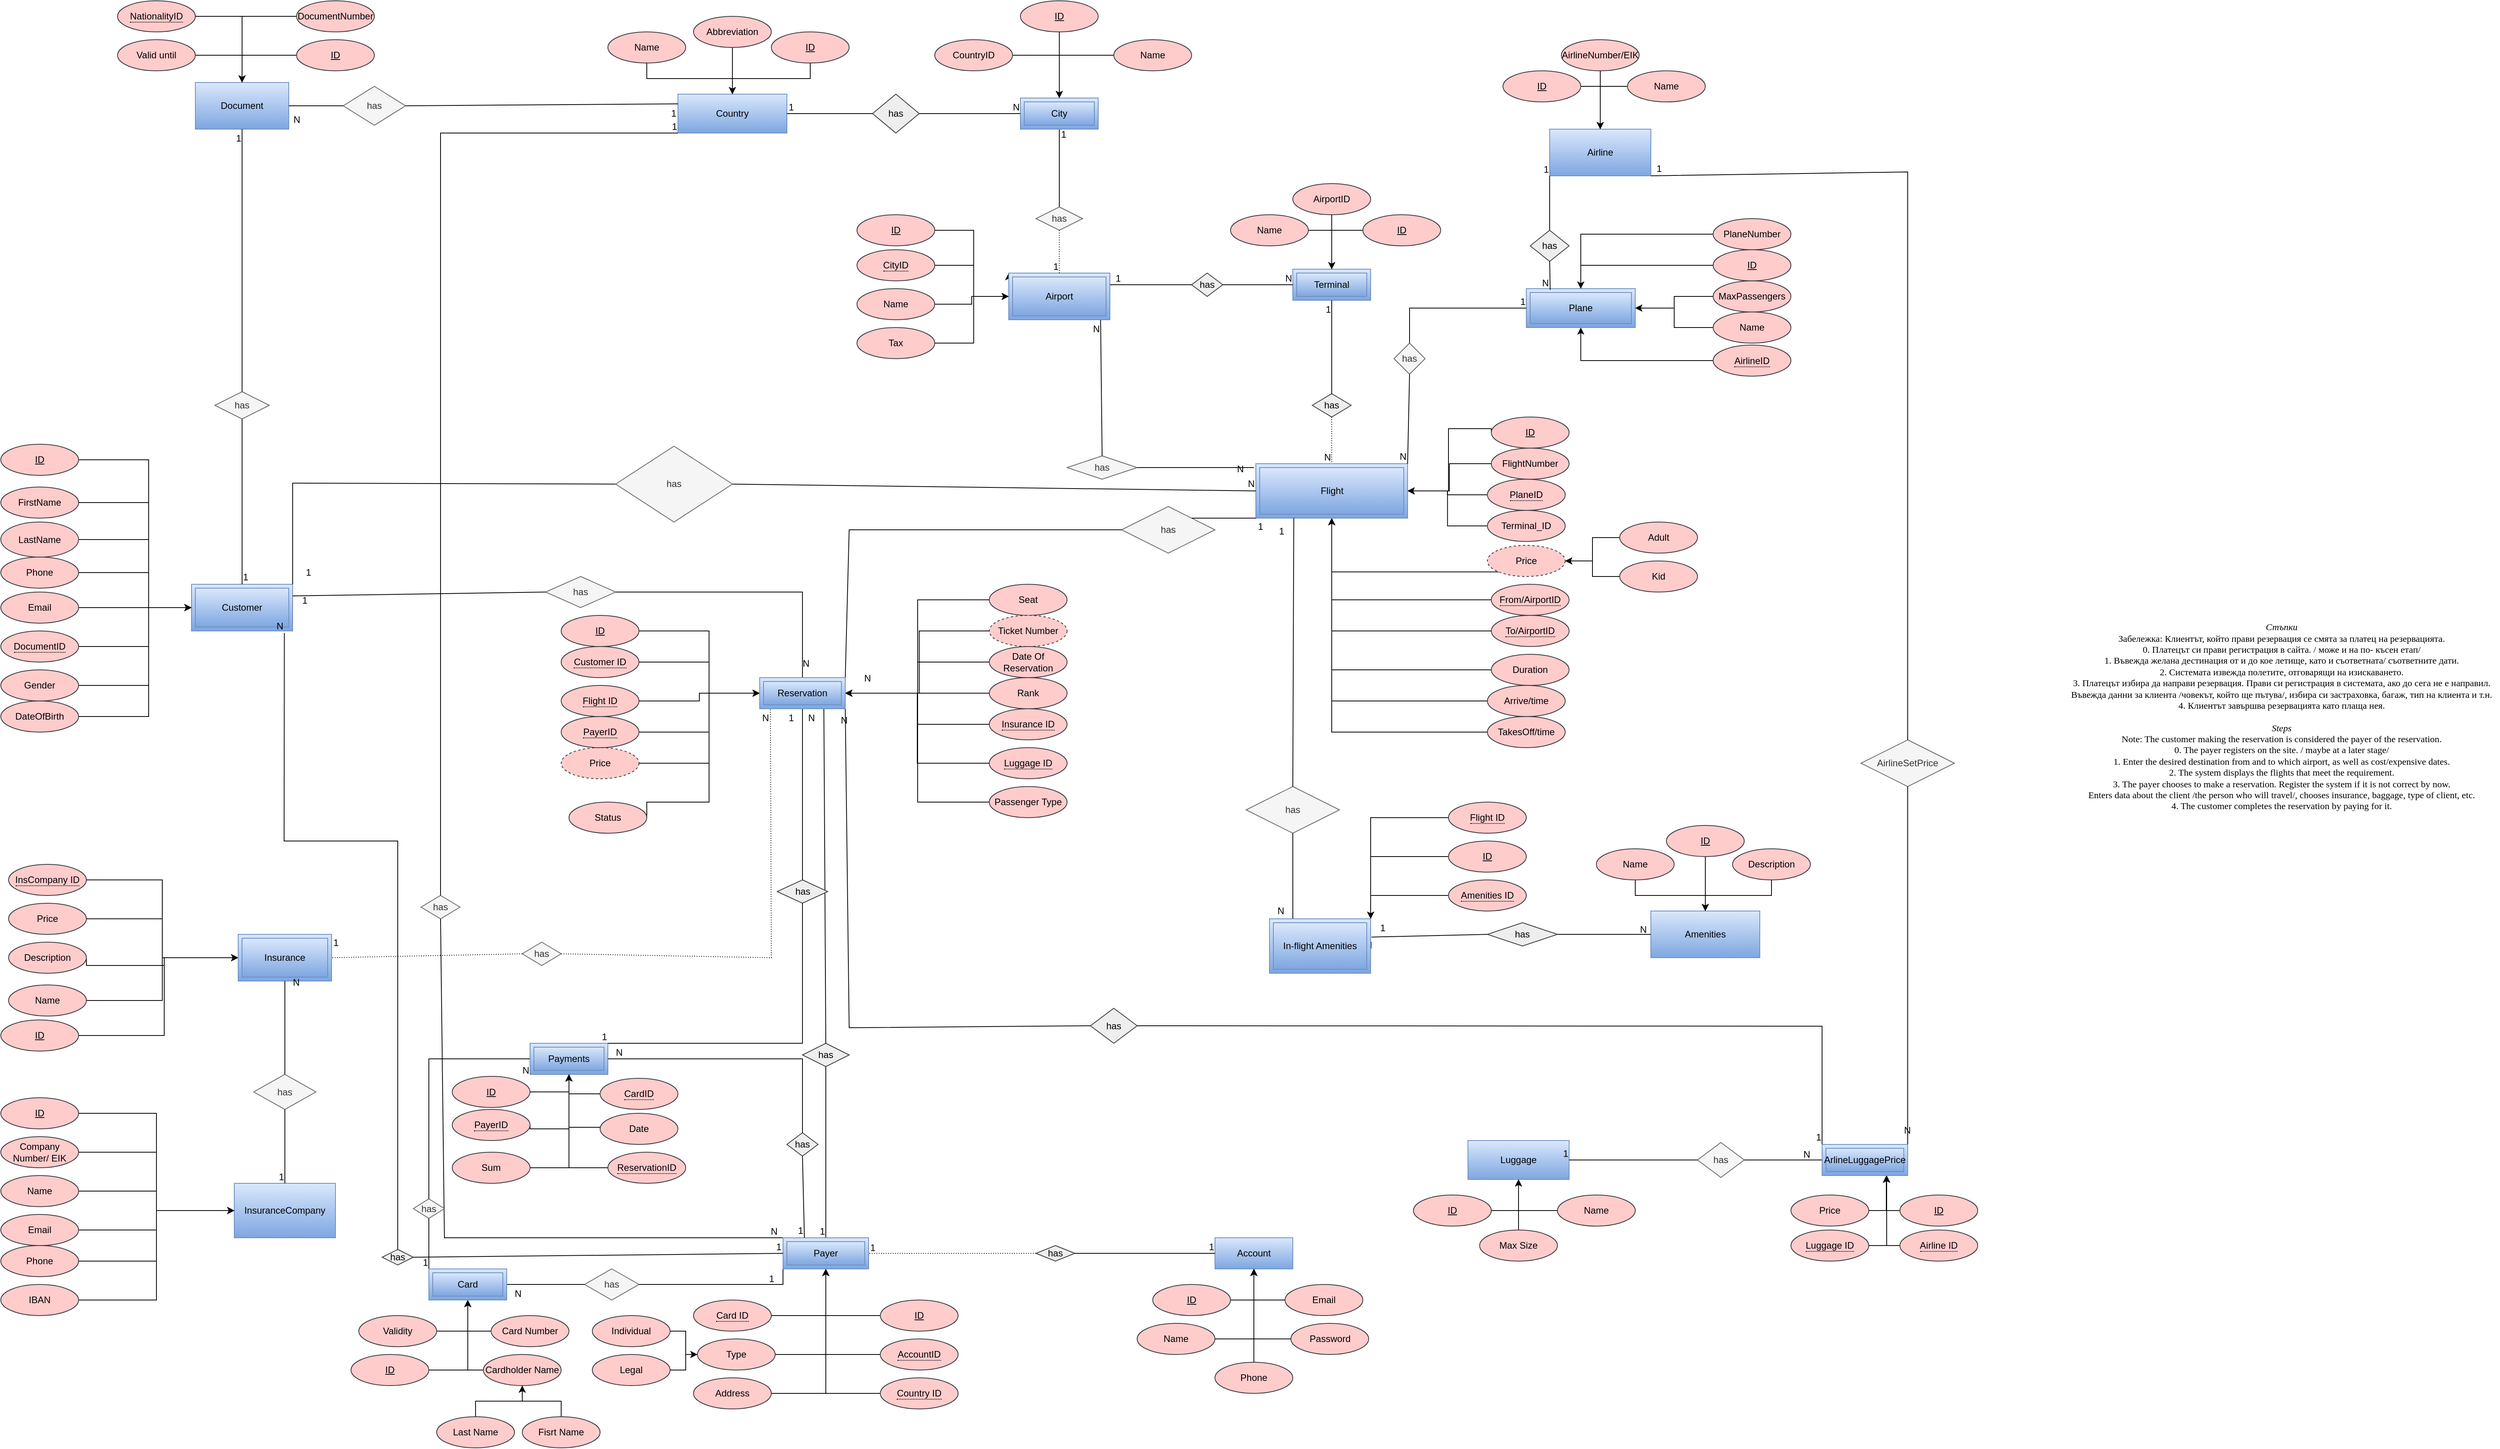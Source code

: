 <mxfile version="22.1.0" type="device">
  <diagram name="Page-1" id="g67zNiSQJ-sG9WddxMvM">
    <mxGraphModel dx="1894" dy="464" grid="1" gridSize="10" guides="1" tooltips="1" connect="1" arrows="1" fold="1" page="1" pageScale="1" pageWidth="1100" pageHeight="850" background="#FFFFFF" math="0" shadow="0">
      <root>
        <mxCell id="0" />
        <mxCell id="1" parent="0" />
        <mxCell id="oHuWamwqqKZyfX19s7B0-14" value="" style="edgeStyle=orthogonalEdgeStyle;rounded=0;orthogonalLoop=1;jettySize=auto;html=1;entryX=0;entryY=0;entryDx=0;entryDy=0;exitX=1;exitY=0.5;exitDx=0;exitDy=0;" parent="1" source="oHuWamwqqKZyfX19s7B0-5" target="oHuWamwqqKZyfX19s7B0-11" edge="1">
          <mxGeometry relative="1" as="geometry">
            <Array as="points">
              <mxPoint x="180" y="305" />
              <mxPoint x="180" y="390" />
            </Array>
            <mxPoint x="140" y="330" as="sourcePoint" />
          </mxGeometry>
        </mxCell>
        <mxCell id="oHuWamwqqKZyfX19s7B0-5" value="ID" style="ellipse;whiteSpace=wrap;html=1;align=center;fontStyle=4;fillColor=#ffcccc;strokeColor=#36393d;" parent="1" vertex="1">
          <mxGeometry x="30" y="285" width="100" height="40" as="geometry" />
        </mxCell>
        <mxCell id="oHuWamwqqKZyfX19s7B0-15" value="" style="edgeStyle=orthogonalEdgeStyle;rounded=0;orthogonalLoop=1;jettySize=auto;html=1;entryX=0;entryY=0.5;entryDx=0;entryDy=0;" parent="1" source="oHuWamwqqKZyfX19s7B0-6" target="oHuWamwqqKZyfX19s7B0-11" edge="1">
          <mxGeometry relative="1" as="geometry">
            <mxPoint x="550" y="440" as="targetPoint" />
          </mxGeometry>
        </mxCell>
        <mxCell id="oHuWamwqqKZyfX19s7B0-13" value="" style="edgeStyle=orthogonalEdgeStyle;rounded=0;orthogonalLoop=1;jettySize=auto;html=1;entryX=0;entryY=0;entryDx=0;entryDy=0;" parent="1" source="oHuWamwqqKZyfX19s7B0-7" target="oHuWamwqqKZyfX19s7B0-11" edge="1">
          <mxGeometry relative="1" as="geometry">
            <mxPoint x="550" y="430" as="targetPoint" />
            <Array as="points">
              <mxPoint x="180" y="350" />
              <mxPoint x="180" y="390" />
            </Array>
          </mxGeometry>
        </mxCell>
        <mxCell id="oHuWamwqqKZyfX19s7B0-7" value="&lt;span style=&quot;border-bottom: 1px dotted&quot;&gt;CityID&lt;/span&gt;" style="ellipse;whiteSpace=wrap;html=1;align=center;fillColor=#ffcccc;strokeColor=#36393d;" parent="1" vertex="1">
          <mxGeometry x="30" y="330" width="100" height="40" as="geometry" />
        </mxCell>
        <mxCell id="oHuWamwqqKZyfX19s7B0-8" value="Country" style="whiteSpace=wrap;html=1;align=center;fillColor=#dae8fc;strokeColor=#6c8ebf;gradientColor=#7ea6e0;" parent="1" vertex="1">
          <mxGeometry x="-200" y="130" width="140" height="50" as="geometry" />
        </mxCell>
        <mxCell id="oHuWamwqqKZyfX19s7B0-20" value="" style="edgeStyle=orthogonalEdgeStyle;rounded=0;orthogonalLoop=1;jettySize=auto;html=1;" parent="1" source="oHuWamwqqKZyfX19s7B0-9" target="oHuWamwqqKZyfX19s7B0-8" edge="1">
          <mxGeometry relative="1" as="geometry" />
        </mxCell>
        <mxCell id="oHuWamwqqKZyfX19s7B0-9" value="ID" style="ellipse;whiteSpace=wrap;html=1;align=center;fontStyle=4;fillColor=#ffcccc;strokeColor=#36393d;" parent="1" vertex="1">
          <mxGeometry x="-80" y="50" width="100" height="40" as="geometry" />
        </mxCell>
        <mxCell id="oHuWamwqqKZyfX19s7B0-19" value="" style="edgeStyle=orthogonalEdgeStyle;rounded=0;orthogonalLoop=1;jettySize=auto;html=1;" parent="1" source="oHuWamwqqKZyfX19s7B0-10" target="oHuWamwqqKZyfX19s7B0-8" edge="1">
          <mxGeometry relative="1" as="geometry" />
        </mxCell>
        <mxCell id="oHuWamwqqKZyfX19s7B0-10" value="Name" style="ellipse;whiteSpace=wrap;html=1;align=center;fillColor=#ffcccc;strokeColor=#36393d;" parent="1" vertex="1">
          <mxGeometry x="-290" y="50" width="100" height="40" as="geometry" />
        </mxCell>
        <mxCell id="oHuWamwqqKZyfX19s7B0-11" value="Airport" style="shape=ext;margin=3;double=1;whiteSpace=wrap;html=1;align=center;fillColor=#dae8fc;gradientColor=#7ea6e0;strokeColor=#6c8ebf;" parent="1" vertex="1">
          <mxGeometry x="225" y="360" width="130" height="60" as="geometry" />
        </mxCell>
        <mxCell id="oHuWamwqqKZyfX19s7B0-22" value="Airline" style="whiteSpace=wrap;html=1;align=center;fillColor=#dae8fc;gradientColor=#7ea6e0;strokeColor=#6c8ebf;" parent="1" vertex="1">
          <mxGeometry x="920" y="175" width="130" height="60" as="geometry" />
        </mxCell>
        <mxCell id="oHuWamwqqKZyfX19s7B0-24" value="" style="edgeStyle=orthogonalEdgeStyle;rounded=0;orthogonalLoop=1;jettySize=auto;html=1;exitX=1;exitY=0.5;exitDx=0;exitDy=0;" parent="1" source="oHuWamwqqKZyfX19s7B0-23" target="oHuWamwqqKZyfX19s7B0-22" edge="1">
          <mxGeometry relative="1" as="geometry" />
        </mxCell>
        <mxCell id="oHuWamwqqKZyfX19s7B0-23" value="ID" style="ellipse;whiteSpace=wrap;html=1;align=center;fontStyle=4;fillColor=#ffcccc;strokeColor=#36393d;" parent="1" vertex="1">
          <mxGeometry x="860" y="100" width="100" height="40" as="geometry" />
        </mxCell>
        <mxCell id="oHuWamwqqKZyfX19s7B0-27" value="" style="edgeStyle=orthogonalEdgeStyle;rounded=0;orthogonalLoop=1;jettySize=auto;html=1;exitX=0;exitY=0.5;exitDx=0;exitDy=0;" parent="1" source="oHuWamwqqKZyfX19s7B0-26" target="oHuWamwqqKZyfX19s7B0-22" edge="1">
          <mxGeometry relative="1" as="geometry" />
        </mxCell>
        <mxCell id="oHuWamwqqKZyfX19s7B0-26" value="Name" style="ellipse;whiteSpace=wrap;html=1;align=center;fillColor=#ffcccc;strokeColor=#36393d;" parent="1" vertex="1">
          <mxGeometry x="1020" y="100" width="100" height="40" as="geometry" />
        </mxCell>
        <mxCell id="oHuWamwqqKZyfX19s7B0-29" value="" style="edgeStyle=orthogonalEdgeStyle;rounded=0;orthogonalLoop=1;jettySize=auto;html=1;" parent="1" source="oHuWamwqqKZyfX19s7B0-28" target="oHuWamwqqKZyfX19s7B0-22" edge="1">
          <mxGeometry relative="1" as="geometry" />
        </mxCell>
        <mxCell id="oHuWamwqqKZyfX19s7B0-28" value="AirlineNumber/EIK" style="ellipse;whiteSpace=wrap;html=1;align=center;fillColor=#ffcccc;strokeColor=#36393d;" parent="1" vertex="1">
          <mxGeometry x="935" y="60" width="100" height="40" as="geometry" />
        </mxCell>
        <mxCell id="oHuWamwqqKZyfX19s7B0-30" value="Document" style="whiteSpace=wrap;html=1;align=center;fillColor=#dae8fc;gradientColor=#7ea6e0;strokeColor=#6c8ebf;" parent="1" vertex="1">
          <mxGeometry x="-820" y="115" width="120" height="60" as="geometry" />
        </mxCell>
        <mxCell id="oHuWamwqqKZyfX19s7B0-39" value="" style="edgeStyle=orthogonalEdgeStyle;rounded=0;orthogonalLoop=1;jettySize=auto;html=1;entryX=0.5;entryY=0;entryDx=0;entryDy=0;" parent="1" source="oHuWamwqqKZyfX19s7B0-31" target="oHuWamwqqKZyfX19s7B0-30" edge="1">
          <mxGeometry relative="1" as="geometry" />
        </mxCell>
        <mxCell id="oHuWamwqqKZyfX19s7B0-31" value="ID" style="ellipse;whiteSpace=wrap;html=1;align=center;fontStyle=4;fillColor=#ffcccc;strokeColor=#36393d;" parent="1" vertex="1">
          <mxGeometry x="-690" y="60" width="100" height="40" as="geometry" />
        </mxCell>
        <mxCell id="OuouIeQms1KpbcXzNO0Q-1" value="" style="edgeStyle=orthogonalEdgeStyle;rounded=0;orthogonalLoop=1;jettySize=auto;html=1;" parent="1" source="oHuWamwqqKZyfX19s7B0-35" target="oHuWamwqqKZyfX19s7B0-8" edge="1">
          <mxGeometry relative="1" as="geometry" />
        </mxCell>
        <mxCell id="oHuWamwqqKZyfX19s7B0-35" value="Abbreviation" style="ellipse;whiteSpace=wrap;html=1;align=center;fillColor=#ffcccc;strokeColor=#36393d;" parent="1" vertex="1">
          <mxGeometry x="-180" y="30" width="100" height="40" as="geometry" />
        </mxCell>
        <mxCell id="oHuWamwqqKZyfX19s7B0-389" value="" style="edgeStyle=orthogonalEdgeStyle;rounded=0;orthogonalLoop=1;jettySize=auto;html=1;entryX=0.5;entryY=0;entryDx=0;entryDy=0;" parent="1" source="oHuWamwqqKZyfX19s7B0-40" target="oHuWamwqqKZyfX19s7B0-30" edge="1">
          <mxGeometry relative="1" as="geometry">
            <mxPoint x="-770" y="110" as="targetPoint" />
          </mxGeometry>
        </mxCell>
        <mxCell id="oHuWamwqqKZyfX19s7B0-40" value="DocumentNumber" style="ellipse;whiteSpace=wrap;html=1;align=center;fillColor=#ffcccc;strokeColor=#36393d;" parent="1" vertex="1">
          <mxGeometry x="-690" y="10" width="100" height="40" as="geometry" />
        </mxCell>
        <mxCell id="oHuWamwqqKZyfX19s7B0-44" value="" style="edgeStyle=orthogonalEdgeStyle;rounded=0;orthogonalLoop=1;jettySize=auto;html=1;exitX=1;exitY=0.5;exitDx=0;exitDy=0;" parent="1" source="oHuWamwqqKZyfX19s7B0-41" target="oHuWamwqqKZyfX19s7B0-30" edge="1">
          <mxGeometry relative="1" as="geometry" />
        </mxCell>
        <mxCell id="oHuWamwqqKZyfX19s7B0-41" value="&lt;span style=&quot;border-bottom: 1px dotted&quot;&gt;NationalityID&lt;/span&gt;" style="ellipse;whiteSpace=wrap;html=1;align=center;fillColor=#ffcccc;strokeColor=#36393d;" parent="1" vertex="1">
          <mxGeometry x="-920" y="10" width="100" height="40" as="geometry" />
        </mxCell>
        <mxCell id="oHuWamwqqKZyfX19s7B0-45" value="" style="edgeStyle=orthogonalEdgeStyle;rounded=0;orthogonalLoop=1;jettySize=auto;html=1;entryX=0.5;entryY=0;entryDx=0;entryDy=0;exitX=1;exitY=0.5;exitDx=0;exitDy=0;" parent="1" source="oHuWamwqqKZyfX19s7B0-42" target="oHuWamwqqKZyfX19s7B0-30" edge="1">
          <mxGeometry relative="1" as="geometry" />
        </mxCell>
        <mxCell id="oHuWamwqqKZyfX19s7B0-42" value="Valid until" style="ellipse;whiteSpace=wrap;html=1;align=center;fillColor=#ffcccc;strokeColor=#36393d;" parent="1" vertex="1">
          <mxGeometry x="-920" y="60" width="100" height="40" as="geometry" />
        </mxCell>
        <mxCell id="oHuWamwqqKZyfX19s7B0-47" value="Plane" style="shape=ext;margin=3;double=1;whiteSpace=wrap;html=1;align=center;fillColor=#dae8fc;gradientColor=#7ea6e0;strokeColor=#6c8ebf;" parent="1" vertex="1">
          <mxGeometry x="890" y="380" width="140" height="50" as="geometry" />
        </mxCell>
        <mxCell id="oHuWamwqqKZyfX19s7B0-49" value="" style="edgeStyle=orthogonalEdgeStyle;rounded=0;orthogonalLoop=1;jettySize=auto;html=1;" parent="1" source="oHuWamwqqKZyfX19s7B0-48" target="oHuWamwqqKZyfX19s7B0-47" edge="1">
          <mxGeometry relative="1" as="geometry" />
        </mxCell>
        <mxCell id="oHuWamwqqKZyfX19s7B0-48" value="ID" style="ellipse;whiteSpace=wrap;html=1;align=center;fontStyle=4;fillColor=#ffcccc;strokeColor=#36393d;" parent="1" vertex="1">
          <mxGeometry x="1130" y="330" width="100" height="40" as="geometry" />
        </mxCell>
        <mxCell id="oHuWamwqqKZyfX19s7B0-52" value="" style="edgeStyle=orthogonalEdgeStyle;rounded=0;orthogonalLoop=1;jettySize=auto;html=1;" parent="1" source="oHuWamwqqKZyfX19s7B0-50" target="oHuWamwqqKZyfX19s7B0-47" edge="1">
          <mxGeometry relative="1" as="geometry" />
        </mxCell>
        <mxCell id="oHuWamwqqKZyfX19s7B0-50" value="&lt;span style=&quot;border-bottom: 1px dotted&quot;&gt;AirlineID&lt;/span&gt;" style="ellipse;whiteSpace=wrap;html=1;align=center;fillColor=#ffcccc;strokeColor=#36393d;" parent="1" vertex="1">
          <mxGeometry x="1130" y="452.5" width="100" height="40" as="geometry" />
        </mxCell>
        <mxCell id="oHuWamwqqKZyfX19s7B0-53" value="" style="edgeStyle=orthogonalEdgeStyle;rounded=0;orthogonalLoop=1;jettySize=auto;html=1;" parent="1" source="oHuWamwqqKZyfX19s7B0-51" target="oHuWamwqqKZyfX19s7B0-47" edge="1">
          <mxGeometry relative="1" as="geometry" />
        </mxCell>
        <mxCell id="oHuWamwqqKZyfX19s7B0-51" value="Name" style="ellipse;whiteSpace=wrap;html=1;align=center;fillColor=#ffcccc;strokeColor=#36393d;" parent="1" vertex="1">
          <mxGeometry x="1130" y="410" width="100" height="40" as="geometry" />
        </mxCell>
        <mxCell id="oHuWamwqqKZyfX19s7B0-55" value="" style="edgeStyle=orthogonalEdgeStyle;rounded=0;orthogonalLoop=1;jettySize=auto;html=1;" parent="1" source="oHuWamwqqKZyfX19s7B0-54" target="oHuWamwqqKZyfX19s7B0-47" edge="1">
          <mxGeometry relative="1" as="geometry" />
        </mxCell>
        <mxCell id="oHuWamwqqKZyfX19s7B0-54" value="PlaneNumber" style="ellipse;whiteSpace=wrap;html=1;align=center;fillColor=#ffcccc;strokeColor=#36393d;" parent="1" vertex="1">
          <mxGeometry x="1130" y="290" width="100" height="40" as="geometry" />
        </mxCell>
        <mxCell id="oHuWamwqqKZyfX19s7B0-57" value="" style="edgeStyle=orthogonalEdgeStyle;rounded=0;orthogonalLoop=1;jettySize=auto;html=1;" parent="1" source="oHuWamwqqKZyfX19s7B0-56" target="oHuWamwqqKZyfX19s7B0-47" edge="1">
          <mxGeometry relative="1" as="geometry" />
        </mxCell>
        <mxCell id="oHuWamwqqKZyfX19s7B0-56" value="MaxPassengers" style="ellipse;whiteSpace=wrap;html=1;align=center;fillColor=#ffcccc;strokeColor=#36393d;" parent="1" vertex="1">
          <mxGeometry x="1130" y="370" width="100" height="40" as="geometry" />
        </mxCell>
        <mxCell id="oHuWamwqqKZyfX19s7B0-87" value="" style="edgeStyle=orthogonalEdgeStyle;rounded=0;orthogonalLoop=1;jettySize=auto;html=1;entryX=1;entryY=0.5;entryDx=0;entryDy=0;exitX=0;exitY=0.5;exitDx=0;exitDy=0;" parent="1" source="oHuWamwqqKZyfX19s7B0-60" target="oHuWamwqqKZyfX19s7B0-94" edge="1">
          <mxGeometry relative="1" as="geometry">
            <mxPoint x="310" y="730" as="targetPoint" />
            <Array as="points">
              <mxPoint x="845" y="560" />
              <mxPoint x="790" y="560" />
              <mxPoint x="790" y="640" />
            </Array>
            <mxPoint x="840" y="580" as="sourcePoint" />
          </mxGeometry>
        </mxCell>
        <mxCell id="oHuWamwqqKZyfX19s7B0-60" value="ID" style="ellipse;whiteSpace=wrap;html=1;align=center;fontStyle=4;fillColor=#ffcccc;strokeColor=#36393d;" parent="1" vertex="1">
          <mxGeometry x="845" y="545" width="100" height="40" as="geometry" />
        </mxCell>
        <mxCell id="oHuWamwqqKZyfX19s7B0-93" value="" style="edgeStyle=orthogonalEdgeStyle;rounded=0;orthogonalLoop=1;jettySize=auto;html=1;" parent="1" source="oHuWamwqqKZyfX19s7B0-61" target="oHuWamwqqKZyfX19s7B0-94" edge="1">
          <mxGeometry relative="1" as="geometry">
            <mxPoint x="310" y="730" as="targetPoint" />
          </mxGeometry>
        </mxCell>
        <mxCell id="oHuWamwqqKZyfX19s7B0-61" value="FlightNumber" style="ellipse;whiteSpace=wrap;html=1;align=center;fillColor=#ffcccc;strokeColor=#36393d;" parent="1" vertex="1">
          <mxGeometry x="845" y="585" width="100" height="40" as="geometry" />
        </mxCell>
        <mxCell id="oHuWamwqqKZyfX19s7B0-89" value="" style="edgeStyle=orthogonalEdgeStyle;rounded=0;orthogonalLoop=1;jettySize=auto;html=1;" parent="1" source="oHuWamwqqKZyfX19s7B0-62" target="oHuWamwqqKZyfX19s7B0-94" edge="1">
          <mxGeometry relative="1" as="geometry">
            <mxPoint x="380" y="760" as="targetPoint" />
          </mxGeometry>
        </mxCell>
        <mxCell id="oHuWamwqqKZyfX19s7B0-62" value="&lt;span style=&quot;border-bottom: 1px dotted&quot;&gt;PlaneID&lt;/span&gt;" style="ellipse;whiteSpace=wrap;html=1;align=center;fillColor=#ffcccc;strokeColor=#36393d;" parent="1" vertex="1">
          <mxGeometry x="840" y="625" width="100" height="40" as="geometry" />
        </mxCell>
        <mxCell id="oHuWamwqqKZyfX19s7B0-90" value="" style="edgeStyle=orthogonalEdgeStyle;rounded=0;orthogonalLoop=1;jettySize=auto;html=1;" parent="1" source="oHuWamwqqKZyfX19s7B0-63" target="oHuWamwqqKZyfX19s7B0-94" edge="1">
          <mxGeometry relative="1" as="geometry">
            <mxPoint x="380" y="760" as="targetPoint" />
          </mxGeometry>
        </mxCell>
        <mxCell id="oHuWamwqqKZyfX19s7B0-63" value="&lt;span style=&quot;border-bottom: 1px dotted&quot;&gt;From/AirportID&lt;/span&gt;" style="ellipse;whiteSpace=wrap;html=1;align=center;fillColor=#ffcccc;strokeColor=#36393d;" parent="1" vertex="1">
          <mxGeometry x="845" y="760" width="100" height="40" as="geometry" />
        </mxCell>
        <mxCell id="oHuWamwqqKZyfX19s7B0-91" value="" style="edgeStyle=orthogonalEdgeStyle;rounded=0;orthogonalLoop=1;jettySize=auto;html=1;entryX=0.5;entryY=1;entryDx=0;entryDy=0;" parent="1" source="oHuWamwqqKZyfX19s7B0-64" target="oHuWamwqqKZyfX19s7B0-94" edge="1">
          <mxGeometry relative="1" as="geometry">
            <mxPoint x="310" y="790" as="targetPoint" />
          </mxGeometry>
        </mxCell>
        <mxCell id="oHuWamwqqKZyfX19s7B0-64" value="&lt;span style=&quot;border-bottom: 1px dotted&quot;&gt;To/AirportID&lt;/span&gt;" style="ellipse;whiteSpace=wrap;html=1;align=center;fillColor=#ffcccc;strokeColor=#36393d;" parent="1" vertex="1">
          <mxGeometry x="845" y="800" width="100" height="40" as="geometry" />
        </mxCell>
        <mxCell id="oHuWamwqqKZyfX19s7B0-92" value="" style="edgeStyle=orthogonalEdgeStyle;rounded=0;orthogonalLoop=1;jettySize=auto;html=1;entryX=0.5;entryY=1;entryDx=0;entryDy=0;" parent="1" source="oHuWamwqqKZyfX19s7B0-65" target="oHuWamwqqKZyfX19s7B0-94" edge="1">
          <mxGeometry relative="1" as="geometry">
            <mxPoint x="310" y="790" as="targetPoint" />
          </mxGeometry>
        </mxCell>
        <mxCell id="oHuWamwqqKZyfX19s7B0-65" value="Duration" style="ellipse;whiteSpace=wrap;html=1;align=center;fillColor=#ffcccc;strokeColor=#36393d;" parent="1" vertex="1">
          <mxGeometry x="845" y="850" width="100" height="40" as="geometry" />
        </mxCell>
        <mxCell id="oHuWamwqqKZyfX19s7B0-85" value="" style="edgeStyle=orthogonalEdgeStyle;rounded=0;orthogonalLoop=1;jettySize=auto;html=1;entryX=0.5;entryY=1;entryDx=0;entryDy=0;" parent="1" source="oHuWamwqqKZyfX19s7B0-66" target="oHuWamwqqKZyfX19s7B0-94" edge="1">
          <mxGeometry relative="1" as="geometry">
            <mxPoint x="310" y="790" as="targetPoint" />
          </mxGeometry>
        </mxCell>
        <mxCell id="oHuWamwqqKZyfX19s7B0-66" value="TakesOff/time" style="ellipse;whiteSpace=wrap;html=1;align=center;fillColor=#ffcccc;strokeColor=#36393d;" parent="1" vertex="1">
          <mxGeometry x="840" y="930" width="100" height="40" as="geometry" />
        </mxCell>
        <mxCell id="oHuWamwqqKZyfX19s7B0-86" value="" style="edgeStyle=orthogonalEdgeStyle;rounded=0;orthogonalLoop=1;jettySize=auto;html=1;entryX=0.5;entryY=1;entryDx=0;entryDy=0;" parent="1" source="oHuWamwqqKZyfX19s7B0-67" target="oHuWamwqqKZyfX19s7B0-94" edge="1">
          <mxGeometry relative="1" as="geometry">
            <mxPoint x="319.38" y="786.64" as="targetPoint" />
          </mxGeometry>
        </mxCell>
        <mxCell id="oHuWamwqqKZyfX19s7B0-67" value="Arrive/time" style="ellipse;whiteSpace=wrap;html=1;align=center;fillColor=#ffcccc;strokeColor=#36393d;" parent="1" vertex="1">
          <mxGeometry x="840" y="890" width="100" height="40" as="geometry" />
        </mxCell>
        <mxCell id="oHuWamwqqKZyfX19s7B0-68" value="Customer" style="shape=ext;margin=3;double=1;whiteSpace=wrap;html=1;align=center;fillColor=#dae8fc;gradientColor=#7ea6e0;strokeColor=#6c8ebf;" parent="1" vertex="1">
          <mxGeometry x="-825" y="760" width="130" height="60" as="geometry" />
        </mxCell>
        <mxCell id="oHuWamwqqKZyfX19s7B0-381" value="" style="edgeStyle=orthogonalEdgeStyle;rounded=0;orthogonalLoop=1;jettySize=auto;html=1;" parent="1" source="oHuWamwqqKZyfX19s7B0-71" target="oHuWamwqqKZyfX19s7B0-68" edge="1">
          <mxGeometry relative="1" as="geometry">
            <Array as="points">
              <mxPoint x="-880" y="600" />
              <mxPoint x="-880" y="790" />
            </Array>
          </mxGeometry>
        </mxCell>
        <mxCell id="oHuWamwqqKZyfX19s7B0-71" value="ID" style="ellipse;whiteSpace=wrap;html=1;align=center;fontStyle=4;fillColor=#ffcccc;strokeColor=#36393d;" parent="1" vertex="1">
          <mxGeometry x="-1070" y="580" width="100" height="40" as="geometry" />
        </mxCell>
        <mxCell id="oHuWamwqqKZyfX19s7B0-222" value="" style="edgeStyle=orthogonalEdgeStyle;rounded=0;orthogonalLoop=1;jettySize=auto;html=1;" parent="1" source="oHuWamwqqKZyfX19s7B0-73" target="oHuWamwqqKZyfX19s7B0-68" edge="1">
          <mxGeometry relative="1" as="geometry">
            <Array as="points">
              <mxPoint x="-880" y="840" />
              <mxPoint x="-880" y="790" />
            </Array>
          </mxGeometry>
        </mxCell>
        <mxCell id="oHuWamwqqKZyfX19s7B0-73" value="&lt;span style=&quot;border-bottom: 1px dotted&quot;&gt;DocumentID&lt;/span&gt;" style="ellipse;whiteSpace=wrap;html=1;align=center;fillColor=#ffcccc;strokeColor=#36393d;" parent="1" vertex="1">
          <mxGeometry x="-1070" y="820" width="100" height="40" as="geometry" />
        </mxCell>
        <mxCell id="oHuWamwqqKZyfX19s7B0-223" value="" style="edgeStyle=orthogonalEdgeStyle;rounded=0;orthogonalLoop=1;jettySize=auto;html=1;" parent="1" source="oHuWamwqqKZyfX19s7B0-74" target="oHuWamwqqKZyfX19s7B0-68" edge="1">
          <mxGeometry relative="1" as="geometry">
            <Array as="points">
              <mxPoint x="-880" y="655" />
              <mxPoint x="-880" y="790" />
            </Array>
          </mxGeometry>
        </mxCell>
        <mxCell id="oHuWamwqqKZyfX19s7B0-74" value="FirstName" style="ellipse;whiteSpace=wrap;html=1;align=center;fillColor=#ffcccc;strokeColor=#36393d;" parent="1" vertex="1">
          <mxGeometry x="-1070" y="635" width="100" height="40" as="geometry" />
        </mxCell>
        <mxCell id="oHuWamwqqKZyfX19s7B0-224" value="" style="edgeStyle=orthogonalEdgeStyle;rounded=0;orthogonalLoop=1;jettySize=auto;html=1;" parent="1" source="oHuWamwqqKZyfX19s7B0-75" target="oHuWamwqqKZyfX19s7B0-68" edge="1">
          <mxGeometry relative="1" as="geometry">
            <Array as="points">
              <mxPoint x="-880" y="703" />
              <mxPoint x="-880" y="790" />
            </Array>
          </mxGeometry>
        </mxCell>
        <mxCell id="oHuWamwqqKZyfX19s7B0-75" value="LastName" style="ellipse;whiteSpace=wrap;html=1;align=center;fillColor=#ffcccc;strokeColor=#36393d;" parent="1" vertex="1">
          <mxGeometry x="-1070" y="680" width="100" height="45" as="geometry" />
        </mxCell>
        <mxCell id="oHuWamwqqKZyfX19s7B0-225" value="" style="edgeStyle=orthogonalEdgeStyle;rounded=0;orthogonalLoop=1;jettySize=auto;html=1;" parent="1" source="oHuWamwqqKZyfX19s7B0-76" target="oHuWamwqqKZyfX19s7B0-68" edge="1">
          <mxGeometry relative="1" as="geometry">
            <Array as="points">
              <mxPoint x="-880" y="890" />
              <mxPoint x="-880" y="790" />
            </Array>
          </mxGeometry>
        </mxCell>
        <mxCell id="oHuWamwqqKZyfX19s7B0-76" value="Gender" style="ellipse;whiteSpace=wrap;html=1;align=center;fillColor=#ffcccc;strokeColor=#36393d;" parent="1" vertex="1">
          <mxGeometry x="-1070" y="870" width="100" height="40" as="geometry" />
        </mxCell>
        <mxCell id="oHuWamwqqKZyfX19s7B0-226" value="" style="edgeStyle=orthogonalEdgeStyle;rounded=0;orthogonalLoop=1;jettySize=auto;html=1;" parent="1" source="oHuWamwqqKZyfX19s7B0-77" target="oHuWamwqqKZyfX19s7B0-68" edge="1">
          <mxGeometry relative="1" as="geometry">
            <Array as="points">
              <mxPoint x="-880" y="930" />
              <mxPoint x="-880" y="790" />
            </Array>
          </mxGeometry>
        </mxCell>
        <mxCell id="oHuWamwqqKZyfX19s7B0-77" value="DateOfBirth" style="ellipse;whiteSpace=wrap;html=1;align=center;fillColor=#ffcccc;strokeColor=#36393d;" parent="1" vertex="1">
          <mxGeometry x="-1070" y="910" width="100" height="40" as="geometry" />
        </mxCell>
        <mxCell id="oHuWamwqqKZyfX19s7B0-385" value="" style="edgeStyle=orthogonalEdgeStyle;rounded=0;orthogonalLoop=1;jettySize=auto;html=1;entryX=0;entryY=0.5;entryDx=0;entryDy=0;" parent="1" source="oHuWamwqqKZyfX19s7B0-80" target="oHuWamwqqKZyfX19s7B0-68" edge="1">
          <mxGeometry relative="1" as="geometry">
            <mxPoint x="-790" y="790" as="targetPoint" />
          </mxGeometry>
        </mxCell>
        <mxCell id="oHuWamwqqKZyfX19s7B0-80" value="Email" style="ellipse;whiteSpace=wrap;html=1;align=center;fillColor=#ffcccc;strokeColor=#36393d;" parent="1" vertex="1">
          <mxGeometry x="-1070" y="770" width="100" height="40" as="geometry" />
        </mxCell>
        <mxCell id="MjYStLLJE5w2eZP11G4p-81" value="" style="edgeStyle=orthogonalEdgeStyle;rounded=0;orthogonalLoop=1;jettySize=auto;html=1;" parent="1" source="oHuWamwqqKZyfX19s7B0-81" target="oHuWamwqqKZyfX19s7B0-68" edge="1">
          <mxGeometry relative="1" as="geometry">
            <Array as="points">
              <mxPoint x="-880" y="745" />
              <mxPoint x="-880" y="790" />
            </Array>
          </mxGeometry>
        </mxCell>
        <mxCell id="oHuWamwqqKZyfX19s7B0-81" value="Phone" style="ellipse;whiteSpace=wrap;html=1;align=center;fillColor=#ffcccc;strokeColor=#36393d;" parent="1" vertex="1">
          <mxGeometry x="-1070" y="725" width="100" height="40" as="geometry" />
        </mxCell>
        <mxCell id="oHuWamwqqKZyfX19s7B0-94" value="Flight" style="shape=ext;margin=3;double=1;whiteSpace=wrap;html=1;align=center;fillColor=#dae8fc;gradientColor=#7ea6e0;strokeColor=#6c8ebf;" parent="1" vertex="1">
          <mxGeometry x="542.5" y="605" width="195" height="70" as="geometry" />
        </mxCell>
        <mxCell id="oHuWamwqqKZyfX19s7B0-97" value="" style="edgeStyle=orthogonalEdgeStyle;rounded=0;orthogonalLoop=1;jettySize=auto;html=1;exitX=1;exitY=0.5;exitDx=0;exitDy=0;entryX=0;entryY=0.5;entryDx=0;entryDy=0;" parent="1" source="oHuWamwqqKZyfX19s7B0-96" target="S5t8gtHT40wTGtQgQojj-5" edge="1">
          <mxGeometry relative="1" as="geometry">
            <Array as="points">
              <mxPoint x="-160" y="820" />
              <mxPoint x="-160" y="900" />
            </Array>
            <mxPoint x="-80" y="900" as="targetPoint" />
          </mxGeometry>
        </mxCell>
        <mxCell id="oHuWamwqqKZyfX19s7B0-96" value="ID" style="ellipse;whiteSpace=wrap;html=1;align=center;fontStyle=4;fillColor=#ffcccc;strokeColor=#36393d;" parent="1" vertex="1">
          <mxGeometry x="-350" y="800" width="100" height="40" as="geometry" />
        </mxCell>
        <mxCell id="oHuWamwqqKZyfX19s7B0-100" value="" style="edgeStyle=orthogonalEdgeStyle;rounded=0;orthogonalLoop=1;jettySize=auto;html=1;entryX=0;entryY=0.5;entryDx=0;entryDy=0;" parent="1" source="oHuWamwqqKZyfX19s7B0-98" target="S5t8gtHT40wTGtQgQojj-5" edge="1">
          <mxGeometry relative="1" as="geometry">
            <Array as="points">
              <mxPoint x="-160" y="860" />
              <mxPoint x="-160" y="900" />
            </Array>
            <mxPoint x="-80" y="900" as="targetPoint" />
          </mxGeometry>
        </mxCell>
        <mxCell id="oHuWamwqqKZyfX19s7B0-98" value="&lt;span style=&quot;border-bottom: 1px dotted&quot;&gt;Customer ID&lt;/span&gt;" style="ellipse;whiteSpace=wrap;html=1;align=center;fillColor=#ffcccc;strokeColor=#36393d;" parent="1" vertex="1">
          <mxGeometry x="-350" y="840" width="100" height="40" as="geometry" />
        </mxCell>
        <mxCell id="oHuWamwqqKZyfX19s7B0-101" value="" style="edgeStyle=orthogonalEdgeStyle;rounded=0;orthogonalLoop=1;jettySize=auto;html=1;entryX=0;entryY=0.5;entryDx=0;entryDy=0;" parent="1" source="oHuWamwqqKZyfX19s7B0-99" target="S5t8gtHT40wTGtQgQojj-5" edge="1">
          <mxGeometry relative="1" as="geometry">
            <mxPoint x="-80" y="900" as="targetPoint" />
          </mxGeometry>
        </mxCell>
        <mxCell id="oHuWamwqqKZyfX19s7B0-99" value="&lt;span style=&quot;border-bottom: 1px dotted&quot;&gt;Flight ID&lt;/span&gt;" style="ellipse;whiteSpace=wrap;html=1;align=center;fillColor=#ffcccc;strokeColor=#36393d;" parent="1" vertex="1">
          <mxGeometry x="-350" y="890" width="100" height="40" as="geometry" />
        </mxCell>
        <mxCell id="oHuWamwqqKZyfX19s7B0-104" value="" style="edgeStyle=orthogonalEdgeStyle;rounded=0;orthogonalLoop=1;jettySize=auto;html=1;entryX=0;entryY=0.5;entryDx=0;entryDy=0;exitX=1;exitY=0.5;exitDx=0;exitDy=0;" parent="1" source="oHuWamwqqKZyfX19s7B0-365" target="S5t8gtHT40wTGtQgQojj-5" edge="1">
          <mxGeometry relative="1" as="geometry">
            <mxPoint x="120" y="790" as="sourcePoint" />
            <mxPoint x="-80" y="900" as="targetPoint" />
            <Array as="points">
              <mxPoint x="-160" y="950" />
              <mxPoint x="-160" y="900" />
            </Array>
          </mxGeometry>
        </mxCell>
        <mxCell id="oHuWamwqqKZyfX19s7B0-106" value="" style="edgeStyle=orthogonalEdgeStyle;rounded=0;orthogonalLoop=1;jettySize=auto;html=1;entryX=1;entryY=0.5;entryDx=0;entryDy=0;exitX=0;exitY=0.5;exitDx=0;exitDy=0;" parent="1" source="oHuWamwqqKZyfX19s7B0-105" edge="1">
          <mxGeometry relative="1" as="geometry">
            <Array as="points">
              <mxPoint x="108" y="780" />
              <mxPoint x="108" y="900" />
            </Array>
            <mxPoint x="177.5" y="780" as="sourcePoint" />
            <mxPoint x="-7.5" y="900" as="targetPoint" />
          </mxGeometry>
        </mxCell>
        <mxCell id="oHuWamwqqKZyfX19s7B0-105" value="Seat" style="ellipse;whiteSpace=wrap;html=1;align=center;fillColor=#ffcccc;strokeColor=#36393d;" parent="1" vertex="1">
          <mxGeometry x="200" y="760" width="100" height="40" as="geometry" />
        </mxCell>
        <mxCell id="oHuWamwqqKZyfX19s7B0-108" value="" style="edgeStyle=orthogonalEdgeStyle;rounded=0;orthogonalLoop=1;jettySize=auto;html=1;entryX=1;entryY=0.5;entryDx=0;entryDy=0;" parent="1" source="oHuWamwqqKZyfX19s7B0-107" target="S5t8gtHT40wTGtQgQojj-5" edge="1">
          <mxGeometry relative="1" as="geometry">
            <Array as="points">
              <mxPoint x="110" y="820" />
              <mxPoint x="110" y="900" />
            </Array>
            <mxPoint x="60" y="900" as="targetPoint" />
          </mxGeometry>
        </mxCell>
        <mxCell id="oHuWamwqqKZyfX19s7B0-107" value="Ticket Number" style="ellipse;whiteSpace=wrap;html=1;align=center;dashed=1;fillColor=#ffcccc;strokeColor=#36393d;" parent="1" vertex="1">
          <mxGeometry x="200" y="800" width="100" height="40" as="geometry" />
        </mxCell>
        <mxCell id="oHuWamwqqKZyfX19s7B0-110" value="" style="edgeStyle=orthogonalEdgeStyle;rounded=0;orthogonalLoop=1;jettySize=auto;html=1;entryX=0;entryY=0.5;entryDx=0;entryDy=0;" parent="1" source="oHuWamwqqKZyfX19s7B0-109" target="S5t8gtHT40wTGtQgQojj-5" edge="1">
          <mxGeometry relative="1" as="geometry">
            <Array as="points">
              <mxPoint x="-160" y="990" />
              <mxPoint x="-160" y="900" />
            </Array>
            <mxPoint x="-80" y="900" as="targetPoint" />
          </mxGeometry>
        </mxCell>
        <mxCell id="oHuWamwqqKZyfX19s7B0-109" value="Price" style="ellipse;whiteSpace=wrap;html=1;align=center;dashed=1;fillColor=#ffcccc;strokeColor=#36393d;" parent="1" vertex="1">
          <mxGeometry x="-350" y="970" width="100" height="40" as="geometry" />
        </mxCell>
        <mxCell id="oHuWamwqqKZyfX19s7B0-112" value="" style="edgeStyle=orthogonalEdgeStyle;rounded=0;orthogonalLoop=1;jettySize=auto;html=1;entryX=1;entryY=0.5;entryDx=0;entryDy=0;" parent="1" source="oHuWamwqqKZyfX19s7B0-111" target="S5t8gtHT40wTGtQgQojj-5" edge="1">
          <mxGeometry relative="1" as="geometry">
            <mxPoint x="60" y="900" as="targetPoint" />
            <Array as="points">
              <mxPoint x="108" y="860" />
              <mxPoint x="108" y="900" />
            </Array>
          </mxGeometry>
        </mxCell>
        <mxCell id="oHuWamwqqKZyfX19s7B0-111" value="Date Of Reservation" style="ellipse;whiteSpace=wrap;html=1;align=center;fillColor=#ffcccc;strokeColor=#36393d;" parent="1" vertex="1">
          <mxGeometry x="200" y="840" width="100" height="40" as="geometry" />
        </mxCell>
        <mxCell id="oHuWamwqqKZyfX19s7B0-114" value="" style="edgeStyle=orthogonalEdgeStyle;rounded=0;orthogonalLoop=1;jettySize=auto;html=1;entryX=1;entryY=0.5;entryDx=0;entryDy=0;" parent="1" source="oHuWamwqqKZyfX19s7B0-113" target="S5t8gtHT40wTGtQgQojj-5" edge="1">
          <mxGeometry relative="1" as="geometry">
            <mxPoint x="60" y="900" as="targetPoint" />
          </mxGeometry>
        </mxCell>
        <mxCell id="oHuWamwqqKZyfX19s7B0-113" value="Rank" style="ellipse;whiteSpace=wrap;html=1;align=center;fillColor=#ffcccc;strokeColor=#36393d;" parent="1" vertex="1">
          <mxGeometry x="200" y="880" width="100" height="40" as="geometry" />
        </mxCell>
        <mxCell id="oHuWamwqqKZyfX19s7B0-116" value="" style="edgeStyle=orthogonalEdgeStyle;rounded=0;orthogonalLoop=1;jettySize=auto;html=1;entryX=1;entryY=0.5;entryDx=0;entryDy=0;" parent="1" source="oHuWamwqqKZyfX19s7B0-115" target="S5t8gtHT40wTGtQgQojj-5" edge="1">
          <mxGeometry relative="1" as="geometry">
            <mxPoint x="60" y="900" as="targetPoint" />
          </mxGeometry>
        </mxCell>
        <mxCell id="oHuWamwqqKZyfX19s7B0-115" value="&lt;span style=&quot;border-bottom: 1px dotted&quot;&gt;Insurance ID&lt;/span&gt;" style="ellipse;whiteSpace=wrap;html=1;align=center;fillColor=#ffcccc;strokeColor=#36393d;" parent="1" vertex="1">
          <mxGeometry x="200" y="920" width="100" height="40" as="geometry" />
        </mxCell>
        <mxCell id="oHuWamwqqKZyfX19s7B0-117" value="&lt;span style=&quot;border-bottom: 1px dotted&quot;&gt;Luggage ID&lt;/span&gt;" style="ellipse;whiteSpace=wrap;html=1;align=center;fillColor=#ffcccc;strokeColor=#36393d;" parent="1" vertex="1">
          <mxGeometry x="200" y="970" width="100" height="40" as="geometry" />
        </mxCell>
        <mxCell id="oHuWamwqqKZyfX19s7B0-119" value="Luggage" style="whiteSpace=wrap;html=1;align=center;fillColor=#dae8fc;gradientColor=#7ea6e0;strokeColor=#6c8ebf;" parent="1" vertex="1">
          <mxGeometry x="815" y="1475" width="130" height="50" as="geometry" />
        </mxCell>
        <mxCell id="oHuWamwqqKZyfX19s7B0-123" value="" style="edgeStyle=orthogonalEdgeStyle;rounded=0;orthogonalLoop=1;jettySize=auto;html=1;exitX=0;exitY=0.5;exitDx=0;exitDy=0;" parent="1" source="oHuWamwqqKZyfX19s7B0-122" target="oHuWamwqqKZyfX19s7B0-119" edge="1">
          <mxGeometry relative="1" as="geometry" />
        </mxCell>
        <mxCell id="oHuWamwqqKZyfX19s7B0-122" value="Name" style="ellipse;whiteSpace=wrap;html=1;align=center;fillColor=#ffcccc;strokeColor=#36393d;" parent="1" vertex="1">
          <mxGeometry x="930" y="1545" width="100" height="40" as="geometry" />
        </mxCell>
        <mxCell id="oHuWamwqqKZyfX19s7B0-125" value="" style="edgeStyle=orthogonalEdgeStyle;rounded=0;orthogonalLoop=1;jettySize=auto;html=1;exitX=1;exitY=0.5;exitDx=0;exitDy=0;" parent="1" source="oHuWamwqqKZyfX19s7B0-120" target="oHuWamwqqKZyfX19s7B0-119" edge="1">
          <mxGeometry relative="1" as="geometry" />
        </mxCell>
        <mxCell id="oHuWamwqqKZyfX19s7B0-227" value="" style="edgeStyle=orthogonalEdgeStyle;rounded=0;orthogonalLoop=1;jettySize=auto;html=1;" parent="1" source="oHuWamwqqKZyfX19s7B0-124" target="oHuWamwqqKZyfX19s7B0-119" edge="1">
          <mxGeometry relative="1" as="geometry" />
        </mxCell>
        <mxCell id="oHuWamwqqKZyfX19s7B0-124" value="Max Size" style="ellipse;whiteSpace=wrap;html=1;align=center;fillColor=#ffcccc;strokeColor=#36393d;" parent="1" vertex="1">
          <mxGeometry x="830" y="1590" width="100" height="40" as="geometry" />
        </mxCell>
        <mxCell id="oHuWamwqqKZyfX19s7B0-120" value="ID" style="ellipse;whiteSpace=wrap;html=1;align=center;fontStyle=4;fillColor=#ffcccc;strokeColor=#36393d;" parent="1" vertex="1">
          <mxGeometry x="745" y="1545" width="100" height="40" as="geometry" />
        </mxCell>
        <mxCell id="oHuWamwqqKZyfX19s7B0-130" value="" style="edgeStyle=orthogonalEdgeStyle;rounded=0;orthogonalLoop=1;jettySize=auto;html=1;entryX=0.75;entryY=1;entryDx=0;entryDy=0;" parent="1" source="oHuWamwqqKZyfX19s7B0-129" target="4Eenig6uLWs6y-KD1k0Y-2" edge="1">
          <mxGeometry relative="1" as="geometry">
            <Array as="points">
              <mxPoint x="1353" y="1565" />
              <mxPoint x="1353" y="1520" />
            </Array>
            <mxPoint x="1340.0" y="1530" as="targetPoint" />
          </mxGeometry>
        </mxCell>
        <mxCell id="oHuWamwqqKZyfX19s7B0-403" value="" style="edgeStyle=orthogonalEdgeStyle;rounded=0;orthogonalLoop=1;jettySize=auto;html=1;entryX=0.75;entryY=1;entryDx=0;entryDy=0;exitX=1;exitY=0.5;exitDx=0;exitDy=0;" parent="1" source="oHuWamwqqKZyfX19s7B0-131" target="4Eenig6uLWs6y-KD1k0Y-2" edge="1">
          <mxGeometry relative="1" as="geometry">
            <Array as="points">
              <mxPoint x="1353" y="1610" />
              <mxPoint x="1353" y="1520" />
            </Array>
            <mxPoint x="1340.0" y="1530" as="targetPoint" />
          </mxGeometry>
        </mxCell>
        <mxCell id="oHuWamwqqKZyfX19s7B0-131" value="&lt;span style=&quot;border-bottom: 1px dotted&quot;&gt;Luggage ID&lt;/span&gt;" style="ellipse;whiteSpace=wrap;html=1;align=center;fillColor=#ffcccc;strokeColor=#36393d;" parent="1" vertex="1">
          <mxGeometry x="1230" y="1590" width="100" height="40" as="geometry" />
        </mxCell>
        <mxCell id="oHuWamwqqKZyfX19s7B0-404" value="" style="edgeStyle=orthogonalEdgeStyle;rounded=0;orthogonalLoop=1;jettySize=auto;html=1;entryX=0.75;entryY=1;entryDx=0;entryDy=0;exitX=0;exitY=0.5;exitDx=0;exitDy=0;" parent="1" source="oHuWamwqqKZyfX19s7B0-133" target="4Eenig6uLWs6y-KD1k0Y-2" edge="1">
          <mxGeometry relative="1" as="geometry">
            <Array as="points">
              <mxPoint x="1353" y="1610" />
              <mxPoint x="1353" y="1520" />
            </Array>
            <mxPoint x="1340.0" y="1530" as="targetPoint" />
          </mxGeometry>
        </mxCell>
        <mxCell id="oHuWamwqqKZyfX19s7B0-133" value="&lt;span style=&quot;border-bottom: 1px dotted&quot;&gt;Airline ID&lt;/span&gt;" style="ellipse;whiteSpace=wrap;html=1;align=center;fillColor=#ffcccc;strokeColor=#36393d;" parent="1" vertex="1">
          <mxGeometry x="1370" y="1590" width="100" height="40" as="geometry" />
        </mxCell>
        <mxCell id="oHuWamwqqKZyfX19s7B0-136" value="" style="edgeStyle=orthogonalEdgeStyle;rounded=0;orthogonalLoop=1;jettySize=auto;html=1;entryX=1;entryY=0.5;entryDx=0;entryDy=0;" parent="1" source="oHuWamwqqKZyfX19s7B0-117" target="S5t8gtHT40wTGtQgQojj-5" edge="1">
          <mxGeometry relative="1" as="geometry">
            <mxPoint x="110" y="1110" as="sourcePoint" />
            <mxPoint x="60" y="900" as="targetPoint" />
          </mxGeometry>
        </mxCell>
        <mxCell id="oHuWamwqqKZyfX19s7B0-137" value="" style="edgeStyle=orthogonalEdgeStyle;rounded=0;orthogonalLoop=1;jettySize=auto;html=1;exitX=1;exitY=0.5;exitDx=0;exitDy=0;entryX=0.75;entryY=1;entryDx=0;entryDy=0;" parent="1" source="oHuWamwqqKZyfX19s7B0-135" target="4Eenig6uLWs6y-KD1k0Y-2" edge="1">
          <mxGeometry relative="1" as="geometry">
            <mxPoint x="1340.0" y="1530" as="targetPoint" />
          </mxGeometry>
        </mxCell>
        <mxCell id="oHuWamwqqKZyfX19s7B0-135" value="Price" style="ellipse;whiteSpace=wrap;html=1;align=center;fillColor=#ffcccc;strokeColor=#36393d;" parent="1" vertex="1">
          <mxGeometry x="1230" y="1545" width="100" height="40" as="geometry" />
        </mxCell>
        <mxCell id="oHuWamwqqKZyfX19s7B0-140" value="" style="edgeStyle=orthogonalEdgeStyle;rounded=0;orthogonalLoop=1;jettySize=auto;html=1;entryX=0.5;entryY=1;entryDx=0;entryDy=0;" parent="1" source="oHuWamwqqKZyfX19s7B0-139" target="MjYStLLJE5w2eZP11G4p-2" edge="1">
          <mxGeometry relative="1" as="geometry">
            <mxPoint x="-10" y="1650" as="targetPoint" />
          </mxGeometry>
        </mxCell>
        <mxCell id="oHuWamwqqKZyfX19s7B0-139" value="ID" style="ellipse;whiteSpace=wrap;html=1;align=center;fontStyle=4;fillColor=#ffcccc;strokeColor=#36393d;" parent="1" vertex="1">
          <mxGeometry x="60" y="1680" width="100" height="40" as="geometry" />
        </mxCell>
        <mxCell id="oHuWamwqqKZyfX19s7B0-142" value="" style="edgeStyle=orthogonalEdgeStyle;rounded=0;orthogonalLoop=1;jettySize=auto;html=1;entryX=0.5;entryY=1;entryDx=0;entryDy=0;" parent="1" source="oHuWamwqqKZyfX19s7B0-141" target="MjYStLLJE5w2eZP11G4p-2" edge="1">
          <mxGeometry relative="1" as="geometry">
            <mxPoint x="-10" y="1650" as="targetPoint" />
          </mxGeometry>
        </mxCell>
        <mxCell id="oHuWamwqqKZyfX19s7B0-141" value="Type" style="ellipse;whiteSpace=wrap;html=1;align=center;fillColor=#ffcccc;strokeColor=#36393d;" parent="1" vertex="1">
          <mxGeometry x="-175" y="1730" width="100" height="40" as="geometry" />
        </mxCell>
        <mxCell id="oHuWamwqqKZyfX19s7B0-146" value="" style="edgeStyle=orthogonalEdgeStyle;rounded=0;orthogonalLoop=1;jettySize=auto;html=1;" parent="1" source="oHuWamwqqKZyfX19s7B0-145" target="oHuWamwqqKZyfX19s7B0-141" edge="1">
          <mxGeometry relative="1" as="geometry" />
        </mxCell>
        <mxCell id="oHuWamwqqKZyfX19s7B0-373" value="" style="edgeStyle=orthogonalEdgeStyle;rounded=0;orthogonalLoop=1;jettySize=auto;html=1;entryX=0.5;entryY=1;entryDx=0;entryDy=0;" parent="1" source="oHuWamwqqKZyfX19s7B0-147" target="MjYStLLJE5w2eZP11G4p-5" edge="1">
          <mxGeometry relative="1" as="geometry">
            <mxPoint x="-10" y="1650" as="targetPoint" />
            <Array as="points">
              <mxPoint x="540" y="1730" />
            </Array>
          </mxGeometry>
        </mxCell>
        <mxCell id="oHuWamwqqKZyfX19s7B0-147" value="Name" style="ellipse;whiteSpace=wrap;html=1;align=center;fillColor=#ffcccc;strokeColor=#36393d;" parent="1" vertex="1">
          <mxGeometry x="390" y="1710" width="100" height="40" as="geometry" />
        </mxCell>
        <mxCell id="oHuWamwqqKZyfX19s7B0-247" value="" style="edgeStyle=orthogonalEdgeStyle;rounded=0;orthogonalLoop=1;jettySize=auto;html=1;entryX=0.5;entryY=1;entryDx=0;entryDy=0;" parent="1" source="oHuWamwqqKZyfX19s7B0-151" target="MjYStLLJE5w2eZP11G4p-2" edge="1">
          <mxGeometry relative="1" as="geometry">
            <mxPoint x="-10" y="1650" as="targetPoint" />
          </mxGeometry>
        </mxCell>
        <mxCell id="oHuWamwqqKZyfX19s7B0-151" value="&lt;span style=&quot;border-bottom: 1px dotted&quot;&gt;Country ID&lt;/span&gt;" style="ellipse;whiteSpace=wrap;html=1;align=center;fillColor=#ffcccc;strokeColor=#36393d;" parent="1" vertex="1">
          <mxGeometry x="60" y="1780" width="100" height="40" as="geometry" />
        </mxCell>
        <mxCell id="oHuWamwqqKZyfX19s7B0-154" value="" style="edgeStyle=orthogonalEdgeStyle;rounded=0;orthogonalLoop=1;jettySize=auto;html=1;entryX=0.5;entryY=1;entryDx=0;entryDy=0;" parent="1" source="oHuWamwqqKZyfX19s7B0-153" target="MjYStLLJE5w2eZP11G4p-2" edge="1">
          <mxGeometry relative="1" as="geometry">
            <mxPoint x="-10" y="1650" as="targetPoint" />
          </mxGeometry>
        </mxCell>
        <mxCell id="oHuWamwqqKZyfX19s7B0-153" value="Address" style="ellipse;whiteSpace=wrap;html=1;align=center;fillColor=#ffcccc;strokeColor=#36393d;" parent="1" vertex="1">
          <mxGeometry x="-180" y="1780" width="100" height="40" as="geometry" />
        </mxCell>
        <mxCell id="oHuWamwqqKZyfX19s7B0-156" value="" style="edgeStyle=orthogonalEdgeStyle;rounded=0;orthogonalLoop=1;jettySize=auto;html=1;entryX=0.5;entryY=1;entryDx=0;entryDy=0;" parent="1" source="oHuWamwqqKZyfX19s7B0-155" target="MjYStLLJE5w2eZP11G4p-2" edge="1">
          <mxGeometry relative="1" as="geometry">
            <mxPoint x="-10" y="1650" as="targetPoint" />
          </mxGeometry>
        </mxCell>
        <mxCell id="oHuWamwqqKZyfX19s7B0-155" value="&lt;span style=&quot;border-bottom: 1px dotted&quot;&gt;Card ID&lt;/span&gt;" style="ellipse;whiteSpace=wrap;html=1;align=center;fillColor=#ffcccc;strokeColor=#36393d;" parent="1" vertex="1">
          <mxGeometry x="-180" y="1680" width="100" height="40" as="geometry" />
        </mxCell>
        <mxCell id="oHuWamwqqKZyfX19s7B0-159" value="" style="edgeStyle=orthogonalEdgeStyle;rounded=0;orthogonalLoop=1;jettySize=auto;html=1;entryX=0.5;entryY=1;entryDx=0;entryDy=0;" parent="1" source="oHuWamwqqKZyfX19s7B0-158" target="MjYStLLJE5w2eZP11G4p-1" edge="1">
          <mxGeometry relative="1" as="geometry">
            <mxPoint x="425" y="1655" as="targetPoint" />
            <Array as="points">
              <mxPoint x="-470" y="1770" />
            </Array>
          </mxGeometry>
        </mxCell>
        <mxCell id="oHuWamwqqKZyfX19s7B0-158" value="ID" style="ellipse;whiteSpace=wrap;html=1;align=center;fontStyle=4;fillColor=#ffcccc;strokeColor=#36393d;" parent="1" vertex="1">
          <mxGeometry x="-620" y="1750" width="100" height="40" as="geometry" />
        </mxCell>
        <mxCell id="oHuWamwqqKZyfX19s7B0-161" value="" style="edgeStyle=orthogonalEdgeStyle;rounded=0;orthogonalLoop=1;jettySize=auto;html=1;entryX=0.5;entryY=1;entryDx=0;entryDy=0;exitX=0;exitY=0.5;exitDx=0;exitDy=0;" parent="1" source="oHuWamwqqKZyfX19s7B0-160" target="MjYStLLJE5w2eZP11G4p-1" edge="1">
          <mxGeometry relative="1" as="geometry">
            <mxPoint x="425" y="1655" as="targetPoint" />
          </mxGeometry>
        </mxCell>
        <mxCell id="oHuWamwqqKZyfX19s7B0-160" value="Card Number" style="ellipse;whiteSpace=wrap;html=1;align=center;fillColor=#ffcccc;strokeColor=#36393d;" parent="1" vertex="1">
          <mxGeometry x="-440" y="1700" width="100" height="40" as="geometry" />
        </mxCell>
        <mxCell id="oHuWamwqqKZyfX19s7B0-163" value="" style="edgeStyle=orthogonalEdgeStyle;rounded=0;orthogonalLoop=1;jettySize=auto;html=1;entryX=0.5;entryY=1;entryDx=0;entryDy=0;exitX=1;exitY=0.5;exitDx=0;exitDy=0;" parent="1" source="oHuWamwqqKZyfX19s7B0-162" target="MjYStLLJE5w2eZP11G4p-1" edge="1">
          <mxGeometry relative="1" as="geometry">
            <mxPoint x="425" y="1655" as="targetPoint" />
            <Array as="points">
              <mxPoint x="-470" y="1720" />
            </Array>
          </mxGeometry>
        </mxCell>
        <mxCell id="oHuWamwqqKZyfX19s7B0-162" value="Validity" style="ellipse;whiteSpace=wrap;html=1;align=center;fillColor=#ffcccc;strokeColor=#36393d;" parent="1" vertex="1">
          <mxGeometry x="-610" y="1700" width="100" height="40" as="geometry" />
        </mxCell>
        <mxCell id="oHuWamwqqKZyfX19s7B0-165" value="" style="edgeStyle=orthogonalEdgeStyle;rounded=0;orthogonalLoop=1;jettySize=auto;html=1;entryX=0.5;entryY=1;entryDx=0;entryDy=0;exitX=0.5;exitY=0;exitDx=0;exitDy=0;" parent="1" source="oHuWamwqqKZyfX19s7B0-164" target="MjYStLLJE5w2eZP11G4p-1" edge="1">
          <mxGeometry relative="1" as="geometry">
            <mxPoint x="425" y="1655" as="targetPoint" />
            <Array as="points">
              <mxPoint x="-390" y="1770" />
              <mxPoint x="-450" y="1770" />
            </Array>
          </mxGeometry>
        </mxCell>
        <mxCell id="oHuWamwqqKZyfX19s7B0-164" value="Cardholder Name" style="ellipse;whiteSpace=wrap;html=1;align=center;fillColor=#ffcccc;strokeColor=#36393d;" parent="1" vertex="1">
          <mxGeometry x="-450" y="1750" width="100" height="40" as="geometry" />
        </mxCell>
        <mxCell id="oHuWamwqqKZyfX19s7B0-169" value="" style="edgeStyle=orthogonalEdgeStyle;rounded=0;orthogonalLoop=1;jettySize=auto;html=1;" parent="1" source="oHuWamwqqKZyfX19s7B0-166" target="oHuWamwqqKZyfX19s7B0-164" edge="1">
          <mxGeometry relative="1" as="geometry" />
        </mxCell>
        <mxCell id="oHuWamwqqKZyfX19s7B0-166" value="Last Name" style="ellipse;whiteSpace=wrap;html=1;align=center;fillColor=#ffcccc;strokeColor=#36393d;" parent="1" vertex="1">
          <mxGeometry x="-510" y="1830" width="100" height="40" as="geometry" />
        </mxCell>
        <mxCell id="oHuWamwqqKZyfX19s7B0-168" value="" style="edgeStyle=orthogonalEdgeStyle;rounded=0;orthogonalLoop=1;jettySize=auto;html=1;" parent="1" source="oHuWamwqqKZyfX19s7B0-167" target="oHuWamwqqKZyfX19s7B0-164" edge="1">
          <mxGeometry relative="1" as="geometry" />
        </mxCell>
        <mxCell id="oHuWamwqqKZyfX19s7B0-167" value="Fisrt Name" style="ellipse;whiteSpace=wrap;html=1;align=center;fillColor=#ffcccc;strokeColor=#36393d;" parent="1" vertex="1">
          <mxGeometry x="-400" y="1830" width="100" height="40" as="geometry" />
        </mxCell>
        <mxCell id="oHuWamwqqKZyfX19s7B0-170" value="Amenities" style="whiteSpace=wrap;html=1;align=center;fillColor=#dae8fc;gradientColor=#7ea6e0;strokeColor=#6c8ebf;" parent="1" vertex="1">
          <mxGeometry x="1050" y="1180" width="140" height="60" as="geometry" />
        </mxCell>
        <mxCell id="oHuWamwqqKZyfX19s7B0-172" value="" style="edgeStyle=orthogonalEdgeStyle;rounded=0;orthogonalLoop=1;jettySize=auto;html=1;" parent="1" source="oHuWamwqqKZyfX19s7B0-171" target="oHuWamwqqKZyfX19s7B0-170" edge="1">
          <mxGeometry relative="1" as="geometry" />
        </mxCell>
        <mxCell id="oHuWamwqqKZyfX19s7B0-171" value="ID" style="ellipse;whiteSpace=wrap;html=1;align=center;fontStyle=4;fillColor=#ffcccc;strokeColor=#36393d;" parent="1" vertex="1">
          <mxGeometry x="1070" y="1070" width="100" height="40" as="geometry" />
        </mxCell>
        <mxCell id="oHuWamwqqKZyfX19s7B0-174" value="" style="edgeStyle=orthogonalEdgeStyle;rounded=0;orthogonalLoop=1;jettySize=auto;html=1;" parent="1" source="oHuWamwqqKZyfX19s7B0-173" target="oHuWamwqqKZyfX19s7B0-170" edge="1">
          <mxGeometry relative="1" as="geometry" />
        </mxCell>
        <mxCell id="oHuWamwqqKZyfX19s7B0-176" value="" style="edgeStyle=orthogonalEdgeStyle;rounded=0;orthogonalLoop=1;jettySize=auto;html=1;" parent="1" source="oHuWamwqqKZyfX19s7B0-173" target="oHuWamwqqKZyfX19s7B0-170" edge="1">
          <mxGeometry relative="1" as="geometry" />
        </mxCell>
        <mxCell id="oHuWamwqqKZyfX19s7B0-175" value="Description" style="ellipse;whiteSpace=wrap;html=1;align=center;fillColor=#ffcccc;strokeColor=#36393d;" parent="1" vertex="1">
          <mxGeometry x="1155" y="1100" width="100" height="40" as="geometry" />
        </mxCell>
        <mxCell id="oHuWamwqqKZyfX19s7B0-180" value="" style="edgeStyle=orthogonalEdgeStyle;rounded=0;orthogonalLoop=1;jettySize=auto;html=1;entryX=1;entryY=0;entryDx=0;entryDy=0;" parent="1" source="oHuWamwqqKZyfX19s7B0-179" target="4Eenig6uLWs6y-KD1k0Y-1" edge="1">
          <mxGeometry relative="1" as="geometry">
            <mxPoint x="680" y="1170" as="targetPoint" />
          </mxGeometry>
        </mxCell>
        <mxCell id="oHuWamwqqKZyfX19s7B0-179" value="ID" style="ellipse;whiteSpace=wrap;html=1;align=center;fontStyle=4;fillColor=#ffcccc;strokeColor=#36393d;" parent="1" vertex="1">
          <mxGeometry x="790" y="1090" width="100" height="40" as="geometry" />
        </mxCell>
        <mxCell id="oHuWamwqqKZyfX19s7B0-182" value="" style="edgeStyle=orthogonalEdgeStyle;rounded=0;orthogonalLoop=1;jettySize=auto;html=1;entryX=1;entryY=0;entryDx=0;entryDy=0;" parent="1" source="oHuWamwqqKZyfX19s7B0-181" target="4Eenig6uLWs6y-KD1k0Y-1" edge="1">
          <mxGeometry relative="1" as="geometry">
            <mxPoint x="685" y="1175" as="targetPoint" />
            <Array as="points">
              <mxPoint x="690" y="1060" />
            </Array>
          </mxGeometry>
        </mxCell>
        <mxCell id="oHuWamwqqKZyfX19s7B0-181" value="&lt;span style=&quot;border-bottom: 1px dotted&quot;&gt;Flight ID&lt;/span&gt;" style="ellipse;whiteSpace=wrap;html=1;align=center;fillColor=#ffcccc;strokeColor=#36393d;" parent="1" vertex="1">
          <mxGeometry x="790" y="1040" width="100" height="40" as="geometry" />
        </mxCell>
        <mxCell id="oHuWamwqqKZyfX19s7B0-184" value="" style="edgeStyle=orthogonalEdgeStyle;rounded=0;orthogonalLoop=1;jettySize=auto;html=1;exitX=0;exitY=0.5;exitDx=0;exitDy=0;entryX=1;entryY=0;entryDx=0;entryDy=0;" parent="1" source="oHuWamwqqKZyfX19s7B0-183" target="4Eenig6uLWs6y-KD1k0Y-1" edge="1">
          <mxGeometry relative="1" as="geometry">
            <mxPoint x="690" y="1180" as="targetPoint" />
            <Array as="points">
              <mxPoint x="690" y="1160" />
            </Array>
          </mxGeometry>
        </mxCell>
        <mxCell id="oHuWamwqqKZyfX19s7B0-183" value="&lt;span style=&quot;border-bottom: 1px dotted&quot;&gt;Amenities ID&lt;/span&gt;" style="ellipse;whiteSpace=wrap;html=1;align=center;fillColor=#ffcccc;strokeColor=#36393d;" parent="1" vertex="1">
          <mxGeometry x="790" y="1140" width="100" height="40" as="geometry" />
        </mxCell>
        <mxCell id="oHuWamwqqKZyfX19s7B0-185" value="InsuranceCompany" style="whiteSpace=wrap;html=1;align=center;fillColor=#dae8fc;gradientColor=#7ea6e0;strokeColor=#6c8ebf;" parent="1" vertex="1">
          <mxGeometry x="-770" y="1530" width="130" height="70" as="geometry" />
        </mxCell>
        <mxCell id="oHuWamwqqKZyfX19s7B0-259" value="" style="edgeStyle=orthogonalEdgeStyle;rounded=0;orthogonalLoop=1;jettySize=auto;html=1;entryX=0;entryY=0.5;entryDx=0;entryDy=0;" parent="1" source="oHuWamwqqKZyfX19s7B0-186" target="oHuWamwqqKZyfX19s7B0-191" edge="1">
          <mxGeometry relative="1" as="geometry">
            <Array as="points">
              <mxPoint x="-860" y="1340" />
              <mxPoint x="-860" y="1240" />
            </Array>
          </mxGeometry>
        </mxCell>
        <mxCell id="oHuWamwqqKZyfX19s7B0-186" value="ID" style="ellipse;whiteSpace=wrap;html=1;align=center;fontStyle=4;fillColor=#ffcccc;strokeColor=#36393d;" parent="1" vertex="1">
          <mxGeometry x="-1070" y="1320" width="100" height="40" as="geometry" />
        </mxCell>
        <mxCell id="oHuWamwqqKZyfX19s7B0-196" value="" style="edgeStyle=orthogonalEdgeStyle;rounded=0;orthogonalLoop=1;jettySize=auto;html=1;entryX=0;entryY=0.5;entryDx=0;entryDy=0;" parent="1" source="oHuWamwqqKZyfX19s7B0-187" target="oHuWamwqqKZyfX19s7B0-191" edge="1">
          <mxGeometry relative="1" as="geometry" />
        </mxCell>
        <mxCell id="oHuWamwqqKZyfX19s7B0-187" value="&lt;span style=&quot;border-bottom: 1px dotted&quot;&gt;InsCompany ID&lt;/span&gt;" style="ellipse;whiteSpace=wrap;html=1;align=center;fillColor=#ffcccc;strokeColor=#36393d;" parent="1" vertex="1">
          <mxGeometry x="-1060" y="1120" width="100" height="40" as="geometry" />
        </mxCell>
        <mxCell id="oHuWamwqqKZyfX19s7B0-197" value="" style="edgeStyle=orthogonalEdgeStyle;rounded=0;orthogonalLoop=1;jettySize=auto;html=1;entryX=0;entryY=0.5;entryDx=0;entryDy=0;" parent="1" source="oHuWamwqqKZyfX19s7B0-188" target="oHuWamwqqKZyfX19s7B0-191" edge="1">
          <mxGeometry relative="1" as="geometry">
            <mxPoint x="-750" y="1310" as="targetPoint" />
            <Array as="points" />
          </mxGeometry>
        </mxCell>
        <mxCell id="oHuWamwqqKZyfX19s7B0-188" value="Name" style="ellipse;whiteSpace=wrap;html=1;align=center;fillColor=#ffcccc;strokeColor=#36393d;" parent="1" vertex="1">
          <mxGeometry x="-1060" y="1275" width="100" height="40" as="geometry" />
        </mxCell>
        <mxCell id="oHuWamwqqKZyfX19s7B0-198" style="edgeStyle=orthogonalEdgeStyle;rounded=0;orthogonalLoop=1;jettySize=auto;html=1;exitX=1;exitY=0.5;exitDx=0;exitDy=0;entryX=0;entryY=0.5;entryDx=0;entryDy=0;" parent="1" source="oHuWamwqqKZyfX19s7B0-189" target="oHuWamwqqKZyfX19s7B0-191" edge="1">
          <mxGeometry relative="1" as="geometry">
            <Array as="points">
              <mxPoint x="-960" y="1250" />
              <mxPoint x="-860" y="1250" />
              <mxPoint x="-860" y="1240" />
            </Array>
          </mxGeometry>
        </mxCell>
        <mxCell id="oHuWamwqqKZyfX19s7B0-189" value="Description" style="ellipse;whiteSpace=wrap;html=1;align=center;fillColor=#ffcccc;strokeColor=#36393d;" parent="1" vertex="1">
          <mxGeometry x="-1060" y="1220" width="100" height="40" as="geometry" />
        </mxCell>
        <mxCell id="oHuWamwqqKZyfX19s7B0-258" value="" style="edgeStyle=orthogonalEdgeStyle;rounded=0;orthogonalLoop=1;jettySize=auto;html=1;" parent="1" source="oHuWamwqqKZyfX19s7B0-190" target="oHuWamwqqKZyfX19s7B0-191" edge="1">
          <mxGeometry relative="1" as="geometry" />
        </mxCell>
        <mxCell id="oHuWamwqqKZyfX19s7B0-190" value="Price" style="ellipse;whiteSpace=wrap;html=1;align=center;fillColor=#ffcccc;strokeColor=#36393d;" parent="1" vertex="1">
          <mxGeometry x="-1060" y="1170" width="100" height="40" as="geometry" />
        </mxCell>
        <mxCell id="oHuWamwqqKZyfX19s7B0-191" value="Insurance" style="shape=ext;margin=3;double=1;whiteSpace=wrap;html=1;align=center;fillColor=#dae8fc;gradientColor=#7ea6e0;strokeColor=#6c8ebf;" parent="1" vertex="1">
          <mxGeometry x="-765" y="1210" width="120" height="60" as="geometry" />
        </mxCell>
        <mxCell id="oHuWamwqqKZyfX19s7B0-201" value="" style="edgeStyle=orthogonalEdgeStyle;rounded=0;orthogonalLoop=1;jettySize=auto;html=1;entryX=0;entryY=0.5;entryDx=0;entryDy=0;" parent="1" source="oHuWamwqqKZyfX19s7B0-192" target="oHuWamwqqKZyfX19s7B0-185" edge="1">
          <mxGeometry relative="1" as="geometry" />
        </mxCell>
        <mxCell id="oHuWamwqqKZyfX19s7B0-192" value="ID" style="ellipse;whiteSpace=wrap;html=1;align=center;fontStyle=4;fillColor=#ffcccc;strokeColor=#36393d;" parent="1" vertex="1">
          <mxGeometry x="-1070" y="1420" width="100" height="40" as="geometry" />
        </mxCell>
        <mxCell id="oHuWamwqqKZyfX19s7B0-202" style="edgeStyle=orthogonalEdgeStyle;rounded=0;orthogonalLoop=1;jettySize=auto;html=1;exitX=1;exitY=0.5;exitDx=0;exitDy=0;entryX=0;entryY=0.5;entryDx=0;entryDy=0;" parent="1" source="oHuWamwqqKZyfX19s7B0-193" target="oHuWamwqqKZyfX19s7B0-185" edge="1">
          <mxGeometry relative="1" as="geometry">
            <mxPoint x="-750" y="1540" as="targetPoint" />
            <Array as="points">
              <mxPoint x="-870" y="1540" />
              <mxPoint x="-870" y="1565" />
            </Array>
          </mxGeometry>
        </mxCell>
        <mxCell id="oHuWamwqqKZyfX19s7B0-193" value="Name" style="ellipse;whiteSpace=wrap;html=1;align=center;fillColor=#ffcccc;strokeColor=#36393d;" parent="1" vertex="1">
          <mxGeometry x="-1070" y="1520" width="100" height="40" as="geometry" />
        </mxCell>
        <mxCell id="oHuWamwqqKZyfX19s7B0-204" value="" style="edgeStyle=orthogonalEdgeStyle;rounded=0;orthogonalLoop=1;jettySize=auto;html=1;entryX=0;entryY=0.5;entryDx=0;entryDy=0;" parent="1" source="oHuWamwqqKZyfX19s7B0-203" target="oHuWamwqqKZyfX19s7B0-185" edge="1">
          <mxGeometry relative="1" as="geometry">
            <Array as="points">
              <mxPoint x="-870" y="1590" />
              <mxPoint x="-870" y="1565" />
            </Array>
          </mxGeometry>
        </mxCell>
        <mxCell id="oHuWamwqqKZyfX19s7B0-203" value="Email" style="ellipse;whiteSpace=wrap;html=1;align=center;fillColor=#ffcccc;strokeColor=#36393d;" parent="1" vertex="1">
          <mxGeometry x="-1070" y="1570" width="100" height="40" as="geometry" />
        </mxCell>
        <mxCell id="oHuWamwqqKZyfX19s7B0-206" value="" style="edgeStyle=orthogonalEdgeStyle;rounded=0;orthogonalLoop=1;jettySize=auto;html=1;entryX=0;entryY=0.5;entryDx=0;entryDy=0;" parent="1" source="oHuWamwqqKZyfX19s7B0-205" target="oHuWamwqqKZyfX19s7B0-185" edge="1">
          <mxGeometry relative="1" as="geometry">
            <Array as="points">
              <mxPoint x="-870" y="1630" />
              <mxPoint x="-870" y="1565" />
            </Array>
          </mxGeometry>
        </mxCell>
        <mxCell id="oHuWamwqqKZyfX19s7B0-205" value="Phone" style="ellipse;whiteSpace=wrap;html=1;align=center;fillColor=#ffcccc;strokeColor=#36393d;" parent="1" vertex="1">
          <mxGeometry x="-1070" y="1610" width="100" height="40" as="geometry" />
        </mxCell>
        <mxCell id="oHuWamwqqKZyfX19s7B0-208" value="" style="edgeStyle=orthogonalEdgeStyle;rounded=0;orthogonalLoop=1;jettySize=auto;html=1;entryX=0;entryY=0.5;entryDx=0;entryDy=0;exitX=1;exitY=0.5;exitDx=0;exitDy=0;" parent="1" source="oHuWamwqqKZyfX19s7B0-207" target="oHuWamwqqKZyfX19s7B0-185" edge="1">
          <mxGeometry relative="1" as="geometry">
            <mxPoint x="-960" y="1690" as="sourcePoint" />
            <mxPoint x="-770" y="1570" as="targetPoint" />
            <Array as="points">
              <mxPoint x="-870" y="1680" />
              <mxPoint x="-870" y="1565" />
            </Array>
          </mxGeometry>
        </mxCell>
        <mxCell id="oHuWamwqqKZyfX19s7B0-207" value="IBAN" style="ellipse;whiteSpace=wrap;html=1;align=center;fillColor=#ffcccc;strokeColor=#36393d;" parent="1" vertex="1">
          <mxGeometry x="-1070" y="1660" width="100" height="40" as="geometry" />
        </mxCell>
        <mxCell id="oHuWamwqqKZyfX19s7B0-210" style="edgeStyle=orthogonalEdgeStyle;rounded=0;orthogonalLoop=1;jettySize=auto;html=1;exitX=0;exitY=1;exitDx=0;exitDy=0;" parent="1" source="oHuWamwqqKZyfX19s7B0-209" target="oHuWamwqqKZyfX19s7B0-94" edge="1">
          <mxGeometry relative="1" as="geometry" />
        </mxCell>
        <mxCell id="oHuWamwqqKZyfX19s7B0-209" value="Price" style="ellipse;whiteSpace=wrap;html=1;align=center;dashed=1;fillColor=#ffcccc;strokeColor=#36393d;" parent="1" vertex="1">
          <mxGeometry x="840" y="710" width="100" height="40" as="geometry" />
        </mxCell>
        <mxCell id="oHuWamwqqKZyfX19s7B0-214" value="" style="edgeStyle=orthogonalEdgeStyle;rounded=0;orthogonalLoop=1;jettySize=auto;html=1;" parent="1" source="oHuWamwqqKZyfX19s7B0-211" target="oHuWamwqqKZyfX19s7B0-209" edge="1">
          <mxGeometry relative="1" as="geometry" />
        </mxCell>
        <mxCell id="oHuWamwqqKZyfX19s7B0-211" value="Adult" style="ellipse;whiteSpace=wrap;html=1;align=center;fillColor=#ffcccc;strokeColor=#36393d;" parent="1" vertex="1">
          <mxGeometry x="1010" y="680" width="100" height="40" as="geometry" />
        </mxCell>
        <mxCell id="oHuWamwqqKZyfX19s7B0-213" value="" style="edgeStyle=orthogonalEdgeStyle;rounded=0;orthogonalLoop=1;jettySize=auto;html=1;" parent="1" source="oHuWamwqqKZyfX19s7B0-212" target="oHuWamwqqKZyfX19s7B0-209" edge="1">
          <mxGeometry relative="1" as="geometry" />
        </mxCell>
        <mxCell id="oHuWamwqqKZyfX19s7B0-212" value="Kid" style="ellipse;whiteSpace=wrap;html=1;align=center;fillColor=#ffcccc;strokeColor=#36393d;" parent="1" vertex="1">
          <mxGeometry x="1010" y="730" width="100" height="40" as="geometry" />
        </mxCell>
        <mxCell id="oHuWamwqqKZyfX19s7B0-216" value="" style="edgeStyle=orthogonalEdgeStyle;rounded=0;orthogonalLoop=1;jettySize=auto;html=1;entryX=1;entryY=0.5;entryDx=0;entryDy=0;exitX=0;exitY=0.5;exitDx=0;exitDy=0;" parent="1" source="oHuWamwqqKZyfX19s7B0-215" target="S5t8gtHT40wTGtQgQojj-5" edge="1">
          <mxGeometry relative="1" as="geometry">
            <Array as="points">
              <mxPoint x="108" y="1040" />
              <mxPoint x="108" y="900" />
            </Array>
            <mxPoint x="177.5" y="1040" as="sourcePoint" />
            <mxPoint x="-7.5" y="900" as="targetPoint" />
          </mxGeometry>
        </mxCell>
        <mxCell id="oHuWamwqqKZyfX19s7B0-215" value="Passenger Type" style="ellipse;whiteSpace=wrap;html=1;align=center;fillColor=#ffcccc;strokeColor=#36393d;" parent="1" vertex="1">
          <mxGeometry x="200" y="1020" width="100" height="40" as="geometry" />
        </mxCell>
        <mxCell id="oHuWamwqqKZyfX19s7B0-220" value="" style="edgeStyle=orthogonalEdgeStyle;rounded=0;orthogonalLoop=1;jettySize=auto;html=1;entryX=0;entryY=0.5;entryDx=0;entryDy=0;" parent="1" source="oHuWamwqqKZyfX19s7B0-219" target="oHuWamwqqKZyfX19s7B0-185" edge="1">
          <mxGeometry relative="1" as="geometry">
            <Array as="points">
              <mxPoint x="-870" y="1490" />
              <mxPoint x="-870" y="1565" />
            </Array>
          </mxGeometry>
        </mxCell>
        <mxCell id="oHuWamwqqKZyfX19s7B0-219" value="Company Number/ EIK" style="ellipse;whiteSpace=wrap;html=1;align=center;fillColor=#ffcccc;strokeColor=#36393d;" parent="1" vertex="1">
          <mxGeometry x="-1070" y="1470" width="100" height="40" as="geometry" />
        </mxCell>
        <mxCell id="oHuWamwqqKZyfX19s7B0-251" value="" style="edgeStyle=orthogonalEdgeStyle;rounded=0;orthogonalLoop=1;jettySize=auto;html=1;entryX=0;entryY=0.5;entryDx=0;entryDy=0;" parent="1" source="oHuWamwqqKZyfX19s7B0-143" target="oHuWamwqqKZyfX19s7B0-141" edge="1">
          <mxGeometry relative="1" as="geometry">
            <mxPoint x="-200" y="1490" as="targetPoint" />
          </mxGeometry>
        </mxCell>
        <mxCell id="oHuWamwqqKZyfX19s7B0-143" value="Individual" style="ellipse;whiteSpace=wrap;html=1;align=center;fillColor=#ffcccc;strokeColor=#36393d;" parent="1" vertex="1">
          <mxGeometry x="-310" y="1700" width="100" height="40" as="geometry" />
        </mxCell>
        <mxCell id="oHuWamwqqKZyfX19s7B0-145" value="Legal" style="ellipse;whiteSpace=wrap;html=1;align=center;fillColor=#ffcccc;strokeColor=#36393d;" parent="1" vertex="1">
          <mxGeometry x="-310" y="1750" width="100" height="40" as="geometry" />
        </mxCell>
        <mxCell id="oHuWamwqqKZyfX19s7B0-242" value="" style="edgeStyle=orthogonalEdgeStyle;rounded=0;orthogonalLoop=1;jettySize=auto;html=1;" parent="1" source="oHuWamwqqKZyfX19s7B0-175" target="oHuWamwqqKZyfX19s7B0-170" edge="1">
          <mxGeometry relative="1" as="geometry">
            <mxPoint x="1470" y="1400" as="sourcePoint" />
            <mxPoint x="870" y="1360" as="targetPoint" />
          </mxGeometry>
        </mxCell>
        <mxCell id="oHuWamwqqKZyfX19s7B0-173" value="Name" style="ellipse;whiteSpace=wrap;html=1;align=center;fillColor=#ffcccc;strokeColor=#36393d;" parent="1" vertex="1">
          <mxGeometry x="980" y="1100" width="100" height="40" as="geometry" />
        </mxCell>
        <mxCell id="oHuWamwqqKZyfX19s7B0-261" value="" style="endArrow=none;html=1;rounded=0;exitX=1;exitY=0;exitDx=0;exitDy=0;entryX=0;entryY=0.5;entryDx=0;entryDy=0;" parent="1" source="oHuWamwqqKZyfX19s7B0-68" target="oHuWamwqqKZyfX19s7B0-280" edge="1">
          <mxGeometry relative="1" as="geometry">
            <mxPoint x="60" y="480" as="sourcePoint" />
            <mxPoint x="160" y="480" as="targetPoint" />
            <Array as="points">
              <mxPoint x="-695" y="630" />
            </Array>
          </mxGeometry>
        </mxCell>
        <mxCell id="oHuWamwqqKZyfX19s7B0-262" value="" style="resizable=0;html=1;whiteSpace=wrap;align=right;verticalAlign=bottom;" parent="oHuWamwqqKZyfX19s7B0-261" connectable="0" vertex="1">
          <mxGeometry x="1" relative="1" as="geometry" />
        </mxCell>
        <mxCell id="oHuWamwqqKZyfX19s7B0-263" value="" style="endArrow=none;html=1;rounded=0;exitX=1;exitY=0.5;exitDx=0;exitDy=0;entryX=0;entryY=0.5;entryDx=0;entryDy=0;" parent="1" source="oHuWamwqqKZyfX19s7B0-280" target="oHuWamwqqKZyfX19s7B0-94" edge="1">
          <mxGeometry relative="1" as="geometry">
            <mxPoint x="300" y="480" as="sourcePoint" />
            <mxPoint x="390" y="260" as="targetPoint" />
          </mxGeometry>
        </mxCell>
        <mxCell id="oHuWamwqqKZyfX19s7B0-264" value="N" style="resizable=0;html=1;whiteSpace=wrap;align=right;verticalAlign=bottom;" parent="oHuWamwqqKZyfX19s7B0-263" connectable="0" vertex="1">
          <mxGeometry x="1" relative="1" as="geometry" />
        </mxCell>
        <mxCell id="oHuWamwqqKZyfX19s7B0-268" value="has" style="shape=rhombus;perimeter=rhombusPerimeter;whiteSpace=wrap;html=1;align=center;fillColor=#f5f5f5;fontColor=#333333;strokeColor=#666666;" parent="1" vertex="1">
          <mxGeometry x="-630" y="120" width="80" height="50" as="geometry" />
        </mxCell>
        <mxCell id="oHuWamwqqKZyfX19s7B0-269" value="" style="endArrow=none;html=1;rounded=0;exitX=1;exitY=0.5;exitDx=0;exitDy=0;entryX=0;entryY=0.5;entryDx=0;entryDy=0;" parent="1" source="oHuWamwqqKZyfX19s7B0-30" target="oHuWamwqqKZyfX19s7B0-268" edge="1">
          <mxGeometry relative="1" as="geometry">
            <mxPoint x="230" y="260" as="sourcePoint" />
            <mxPoint x="390" y="260" as="targetPoint" />
          </mxGeometry>
        </mxCell>
        <mxCell id="oHuWamwqqKZyfX19s7B0-270" value="" style="endArrow=none;html=1;rounded=0;exitX=1;exitY=0.5;exitDx=0;exitDy=0;entryX=0;entryY=0.25;entryDx=0;entryDy=0;" parent="1" source="oHuWamwqqKZyfX19s7B0-268" target="oHuWamwqqKZyfX19s7B0-8" edge="1">
          <mxGeometry relative="1" as="geometry">
            <mxPoint x="230" y="260" as="sourcePoint" />
            <mxPoint x="390" y="260" as="targetPoint" />
          </mxGeometry>
        </mxCell>
        <mxCell id="oHuWamwqqKZyfX19s7B0-271" value="1" style="resizable=0;html=1;whiteSpace=wrap;align=right;verticalAlign=bottom;" parent="oHuWamwqqKZyfX19s7B0-270" connectable="0" vertex="1">
          <mxGeometry x="1" relative="1" as="geometry">
            <mxPoint y="21" as="offset" />
          </mxGeometry>
        </mxCell>
        <mxCell id="oHuWamwqqKZyfX19s7B0-272" value="1" style="text;html=1;align=center;verticalAlign=middle;resizable=0;points=[];autosize=1;strokeColor=none;fillColor=none;" parent="1" vertex="1">
          <mxGeometry x="-690" y="730" width="30" height="30" as="geometry" />
        </mxCell>
        <mxCell id="oHuWamwqqKZyfX19s7B0-273" value="has" style="shape=rhombus;perimeter=rhombusPerimeter;whiteSpace=wrap;html=1;align=center;fillColor=#f5f5f5;fontColor=#333333;strokeColor=#666666;" parent="1" vertex="1">
          <mxGeometry x="-795" y="512.5" width="70" height="35" as="geometry" />
        </mxCell>
        <mxCell id="oHuWamwqqKZyfX19s7B0-276" value="" style="endArrow=none;html=1;rounded=0;exitX=0.5;exitY=0;exitDx=0;exitDy=0;entryX=0.5;entryY=1;entryDx=0;entryDy=0;" parent="1" source="oHuWamwqqKZyfX19s7B0-273" target="oHuWamwqqKZyfX19s7B0-30" edge="1">
          <mxGeometry relative="1" as="geometry">
            <mxPoint x="230" y="430" as="sourcePoint" />
            <mxPoint x="390" y="430" as="targetPoint" />
          </mxGeometry>
        </mxCell>
        <mxCell id="oHuWamwqqKZyfX19s7B0-277" value="1" style="resizable=0;html=1;whiteSpace=wrap;align=right;verticalAlign=bottom;" parent="oHuWamwqqKZyfX19s7B0-276" connectable="0" vertex="1">
          <mxGeometry x="1" relative="1" as="geometry">
            <mxPoint y="20" as="offset" />
          </mxGeometry>
        </mxCell>
        <mxCell id="oHuWamwqqKZyfX19s7B0-278" value="" style="endArrow=none;html=1;rounded=0;exitX=0.5;exitY=1;exitDx=0;exitDy=0;" parent="1" source="oHuWamwqqKZyfX19s7B0-273" target="oHuWamwqqKZyfX19s7B0-68" edge="1">
          <mxGeometry relative="1" as="geometry">
            <mxPoint x="230" y="430" as="sourcePoint" />
            <mxPoint x="390" y="430" as="targetPoint" />
          </mxGeometry>
        </mxCell>
        <mxCell id="oHuWamwqqKZyfX19s7B0-279" value="1" style="resizable=0;html=1;whiteSpace=wrap;align=right;verticalAlign=bottom;" parent="oHuWamwqqKZyfX19s7B0-278" connectable="0" vertex="1">
          <mxGeometry x="1" relative="1" as="geometry">
            <mxPoint x="9" y="-1" as="offset" />
          </mxGeometry>
        </mxCell>
        <mxCell id="oHuWamwqqKZyfX19s7B0-280" value="has" style="shape=rhombus;perimeter=rhombusPerimeter;whiteSpace=wrap;html=1;align=center;fillColor=#f5f5f5;fontColor=#333333;strokeColor=#666666;" parent="1" vertex="1">
          <mxGeometry x="-280" y="582.5" width="150" height="97.5" as="geometry" />
        </mxCell>
        <mxCell id="oHuWamwqqKZyfX19s7B0-281" value="has" style="shape=rhombus;perimeter=rhombusPerimeter;whiteSpace=wrap;html=1;align=center;fillColor=#f5f5f5;fontColor=#333333;strokeColor=#666666;" parent="1" vertex="1">
          <mxGeometry x="-370" y="750" width="90" height="40" as="geometry" />
        </mxCell>
        <mxCell id="oHuWamwqqKZyfX19s7B0-282" value="" style="endArrow=none;html=1;rounded=0;entryX=1;entryY=0.25;entryDx=0;entryDy=0;exitX=0;exitY=0.5;exitDx=0;exitDy=0;" parent="1" source="oHuWamwqqKZyfX19s7B0-281" target="oHuWamwqqKZyfX19s7B0-68" edge="1">
          <mxGeometry relative="1" as="geometry">
            <mxPoint x="230" y="600" as="sourcePoint" />
            <mxPoint x="390" y="600" as="targetPoint" />
          </mxGeometry>
        </mxCell>
        <mxCell id="oHuWamwqqKZyfX19s7B0-283" value="1" style="resizable=0;html=1;whiteSpace=wrap;align=right;verticalAlign=bottom;" parent="oHuWamwqqKZyfX19s7B0-282" connectable="0" vertex="1">
          <mxGeometry x="1" relative="1" as="geometry">
            <mxPoint x="20" y="15" as="offset" />
          </mxGeometry>
        </mxCell>
        <mxCell id="oHuWamwqqKZyfX19s7B0-284" value="" style="endArrow=none;html=1;rounded=0;entryX=0.5;entryY=0;entryDx=0;entryDy=0;exitX=1;exitY=0.5;exitDx=0;exitDy=0;" parent="1" source="oHuWamwqqKZyfX19s7B0-281" target="S5t8gtHT40wTGtQgQojj-5" edge="1">
          <mxGeometry relative="1" as="geometry">
            <mxPoint x="-300" y="750" as="sourcePoint" />
            <mxPoint x="-45" y="870" as="targetPoint" />
            <Array as="points">
              <mxPoint x="-40" y="770" />
            </Array>
          </mxGeometry>
        </mxCell>
        <mxCell id="oHuWamwqqKZyfX19s7B0-285" value="N" style="resizable=0;html=1;whiteSpace=wrap;align=right;verticalAlign=bottom;" parent="oHuWamwqqKZyfX19s7B0-284" connectable="0" vertex="1">
          <mxGeometry x="1" relative="1" as="geometry">
            <mxPoint x="10" y="-10" as="offset" />
          </mxGeometry>
        </mxCell>
        <mxCell id="oHuWamwqqKZyfX19s7B0-288" value="" style="endArrow=none;html=1;rounded=0;exitX=0.5;exitY=0;exitDx=0;exitDy=0;entryX=0.5;entryY=1;entryDx=0;entryDy=0;" parent="1" source="oHuWamwqqKZyfX19s7B0-354" target="OuouIeQms1KpbcXzNO0Q-3" edge="1">
          <mxGeometry relative="1" as="geometry">
            <mxPoint x="447.5" y="265" as="sourcePoint" />
            <mxPoint x="390" y="430" as="targetPoint" />
          </mxGeometry>
        </mxCell>
        <mxCell id="oHuWamwqqKZyfX19s7B0-289" value="1" style="resizable=0;html=1;whiteSpace=wrap;align=right;verticalAlign=bottom;" parent="oHuWamwqqKZyfX19s7B0-288" connectable="0" vertex="1">
          <mxGeometry x="1" relative="1" as="geometry">
            <mxPoint x="10" y="15" as="offset" />
          </mxGeometry>
        </mxCell>
        <mxCell id="oHuWamwqqKZyfX19s7B0-290" value="AirlineSetPrice" style="shape=rhombus;perimeter=rhombusPerimeter;whiteSpace=wrap;html=1;align=center;fillColor=#f5f5f5;fontColor=#333333;strokeColor=#666666;" parent="1" vertex="1">
          <mxGeometry x="1320" y="960" width="120" height="60" as="geometry" />
        </mxCell>
        <mxCell id="oHuWamwqqKZyfX19s7B0-291" value="has" style="shape=rhombus;perimeter=rhombusPerimeter;whiteSpace=wrap;html=1;align=center;fillColor=#f5f5f5;fontColor=#333333;strokeColor=#666666;" parent="1" vertex="1">
          <mxGeometry x="1110" y="1477.5" width="60" height="45" as="geometry" />
        </mxCell>
        <mxCell id="oHuWamwqqKZyfX19s7B0-292" value="" style="endArrow=none;html=1;rounded=0;exitX=1;exitY=0.5;exitDx=0;exitDy=0;entryX=0;entryY=0.5;entryDx=0;entryDy=0;" parent="1" source="oHuWamwqqKZyfX19s7B0-291" target="4Eenig6uLWs6y-KD1k0Y-2" edge="1">
          <mxGeometry relative="1" as="geometry">
            <mxPoint x="570" y="1600" as="sourcePoint" />
            <mxPoint x="1270.0" y="1500" as="targetPoint" />
          </mxGeometry>
        </mxCell>
        <mxCell id="oHuWamwqqKZyfX19s7B0-293" value="N" style="resizable=0;html=1;whiteSpace=wrap;align=right;verticalAlign=bottom;" parent="oHuWamwqqKZyfX19s7B0-292" connectable="0" vertex="1">
          <mxGeometry x="1" relative="1" as="geometry">
            <mxPoint x="10" as="offset" />
          </mxGeometry>
        </mxCell>
        <mxCell id="oHuWamwqqKZyfX19s7B0-294" value="" style="endArrow=none;html=1;rounded=0;exitX=0;exitY=0.5;exitDx=0;exitDy=0;entryX=1;entryY=0.5;entryDx=0;entryDy=0;" parent="1" source="oHuWamwqqKZyfX19s7B0-291" target="oHuWamwqqKZyfX19s7B0-119" edge="1">
          <mxGeometry relative="1" as="geometry">
            <mxPoint x="570" y="1600" as="sourcePoint" />
            <mxPoint x="730" y="1600" as="targetPoint" />
          </mxGeometry>
        </mxCell>
        <mxCell id="oHuWamwqqKZyfX19s7B0-295" value="1" style="resizable=0;html=1;whiteSpace=wrap;align=right;verticalAlign=bottom;" parent="oHuWamwqqKZyfX19s7B0-294" connectable="0" vertex="1">
          <mxGeometry x="1" relative="1" as="geometry" />
        </mxCell>
        <mxCell id="oHuWamwqqKZyfX19s7B0-296" value="" style="endArrow=none;html=1;rounded=0;entryX=1;entryY=0;entryDx=0;entryDy=0;exitX=0.5;exitY=1;exitDx=0;exitDy=0;" parent="1" source="oHuWamwqqKZyfX19s7B0-290" target="4Eenig6uLWs6y-KD1k0Y-2" edge="1">
          <mxGeometry relative="1" as="geometry">
            <mxPoint x="1470" y="1440" as="sourcePoint" />
            <mxPoint x="1375.0" y="1470" as="targetPoint" />
            <Array as="points" />
          </mxGeometry>
        </mxCell>
        <mxCell id="oHuWamwqqKZyfX19s7B0-297" value="N" style="resizable=0;html=1;whiteSpace=wrap;align=right;verticalAlign=bottom;" parent="oHuWamwqqKZyfX19s7B0-296" connectable="0" vertex="1">
          <mxGeometry x="1" relative="1" as="geometry">
            <mxPoint x="5" y="-10" as="offset" />
          </mxGeometry>
        </mxCell>
        <mxCell id="oHuWamwqqKZyfX19s7B0-298" value="" style="endArrow=none;html=1;rounded=0;entryX=1;entryY=1;entryDx=0;entryDy=0;" parent="1" source="oHuWamwqqKZyfX19s7B0-290" target="oHuWamwqqKZyfX19s7B0-22" edge="1">
          <mxGeometry relative="1" as="geometry">
            <mxPoint x="570" y="1600" as="sourcePoint" />
            <mxPoint x="1280" y="280" as="targetPoint" />
            <Array as="points">
              <mxPoint x="1380" y="230" />
            </Array>
          </mxGeometry>
        </mxCell>
        <mxCell id="oHuWamwqqKZyfX19s7B0-299" value="1" style="resizable=0;html=1;whiteSpace=wrap;align=right;verticalAlign=bottom;" parent="oHuWamwqqKZyfX19s7B0-298" connectable="0" vertex="1">
          <mxGeometry x="1" relative="1" as="geometry">
            <mxPoint x="15" as="offset" />
          </mxGeometry>
        </mxCell>
        <mxCell id="oHuWamwqqKZyfX19s7B0-300" value="has" style="shape=rhombus;perimeter=rhombusPerimeter;whiteSpace=wrap;html=1;align=center;fillColor=#f5f5f5;fontColor=#333333;strokeColor=#666666;" parent="1" vertex="1">
          <mxGeometry x="300" y="595" width="90" height="30" as="geometry" />
        </mxCell>
        <mxCell id="oHuWamwqqKZyfX19s7B0-301" value="" style="endArrow=none;html=1;rounded=0;entryX=0.908;entryY=1.004;entryDx=0;entryDy=0;exitX=0.5;exitY=0;exitDx=0;exitDy=0;entryPerimeter=0;" parent="1" source="oHuWamwqqKZyfX19s7B0-300" target="oHuWamwqqKZyfX19s7B0-11" edge="1">
          <mxGeometry relative="1" as="geometry">
            <mxPoint x="280" y="600" as="sourcePoint" />
            <mxPoint x="440" y="600" as="targetPoint" />
          </mxGeometry>
        </mxCell>
        <mxCell id="oHuWamwqqKZyfX19s7B0-302" value="N" style="resizable=0;html=1;whiteSpace=wrap;align=right;verticalAlign=bottom;" parent="oHuWamwqqKZyfX19s7B0-301" connectable="0" vertex="1">
          <mxGeometry x="1" relative="1" as="geometry">
            <mxPoint y="20" as="offset" />
          </mxGeometry>
        </mxCell>
        <mxCell id="oHuWamwqqKZyfX19s7B0-303" value="" style="endArrow=none;html=1;rounded=0;exitX=1;exitY=0.5;exitDx=0;exitDy=0;" parent="1" source="oHuWamwqqKZyfX19s7B0-300" edge="1">
          <mxGeometry relative="1" as="geometry">
            <mxPoint x="490" y="570" as="sourcePoint" />
            <mxPoint x="540" y="610" as="targetPoint" />
            <Array as="points" />
          </mxGeometry>
        </mxCell>
        <mxCell id="oHuWamwqqKZyfX19s7B0-304" value="N" style="resizable=0;html=1;whiteSpace=wrap;align=right;verticalAlign=bottom;" parent="oHuWamwqqKZyfX19s7B0-303" connectable="0" vertex="1">
          <mxGeometry x="1" relative="1" as="geometry">
            <mxPoint x="-12" y="10" as="offset" />
          </mxGeometry>
        </mxCell>
        <mxCell id="oHuWamwqqKZyfX19s7B0-305" value="has" style="shape=rhombus;perimeter=rhombusPerimeter;whiteSpace=wrap;html=1;align=center;fillColor=#f5f5f5;fontColor=#333333;strokeColor=#666666;" parent="1" vertex="1">
          <mxGeometry x="-530" y="1160" width="50" height="30" as="geometry" />
        </mxCell>
        <mxCell id="oHuWamwqqKZyfX19s7B0-306" value="" style="endArrow=none;html=1;rounded=0;exitX=0.5;exitY=1;exitDx=0;exitDy=0;entryX=0;entryY=0;entryDx=0;entryDy=0;" parent="1" source="oHuWamwqqKZyfX19s7B0-305" target="MjYStLLJE5w2eZP11G4p-2" edge="1">
          <mxGeometry relative="1" as="geometry">
            <mxPoint x="-440" y="1430" as="sourcePoint" />
            <mxPoint x="-60" y="1620" as="targetPoint" />
            <Array as="points">
              <mxPoint x="-500" y="1600" />
            </Array>
          </mxGeometry>
        </mxCell>
        <mxCell id="oHuWamwqqKZyfX19s7B0-307" value="N" style="resizable=0;html=1;whiteSpace=wrap;align=right;verticalAlign=bottom;" parent="oHuWamwqqKZyfX19s7B0-306" connectable="0" vertex="1">
          <mxGeometry x="1" relative="1" as="geometry">
            <mxPoint x="-5" as="offset" />
          </mxGeometry>
        </mxCell>
        <mxCell id="oHuWamwqqKZyfX19s7B0-308" value="" style="endArrow=none;html=1;rounded=0;exitX=0.5;exitY=0;exitDx=0;exitDy=0;entryX=0;entryY=1;entryDx=0;entryDy=0;" parent="1" source="oHuWamwqqKZyfX19s7B0-305" target="oHuWamwqqKZyfX19s7B0-8" edge="1">
          <mxGeometry relative="1" as="geometry">
            <mxPoint x="-440" y="1430" as="sourcePoint" />
            <mxPoint x="-280" y="1430" as="targetPoint" />
            <Array as="points">
              <mxPoint x="-505" y="180" />
            </Array>
          </mxGeometry>
        </mxCell>
        <mxCell id="oHuWamwqqKZyfX19s7B0-309" value="1" style="resizable=0;html=1;whiteSpace=wrap;align=right;verticalAlign=bottom;" parent="oHuWamwqqKZyfX19s7B0-308" connectable="0" vertex="1">
          <mxGeometry x="1" relative="1" as="geometry" />
        </mxCell>
        <mxCell id="oHuWamwqqKZyfX19s7B0-312" value="has" style="shape=rhombus;perimeter=rhombusPerimeter;whiteSpace=wrap;html=1;align=center;fillColor=#f5f5f5;fontColor=#333333;strokeColor=#666666;" parent="1" vertex="1">
          <mxGeometry x="-320" y="1640" width="70" height="40" as="geometry" />
        </mxCell>
        <mxCell id="oHuWamwqqKZyfX19s7B0-313" value="" style="endArrow=none;html=1;rounded=0;exitX=1;exitY=0.5;exitDx=0;exitDy=0;entryX=0;entryY=1;entryDx=0;entryDy=0;" parent="1" source="oHuWamwqqKZyfX19s7B0-312" target="MjYStLLJE5w2eZP11G4p-2" edge="1">
          <mxGeometry relative="1" as="geometry">
            <mxPoint x="-210" y="1430" as="sourcePoint" />
            <mxPoint x="50" y="1620" as="targetPoint" />
            <Array as="points">
              <mxPoint x="-65" y="1660" />
            </Array>
          </mxGeometry>
        </mxCell>
        <mxCell id="oHuWamwqqKZyfX19s7B0-314" value="1" style="resizable=0;html=1;whiteSpace=wrap;align=right;verticalAlign=bottom;" parent="oHuWamwqqKZyfX19s7B0-313" connectable="0" vertex="1">
          <mxGeometry x="1" relative="1" as="geometry">
            <mxPoint x="10" as="offset" />
          </mxGeometry>
        </mxCell>
        <mxCell id="oHuWamwqqKZyfX19s7B0-315" value="" style="endArrow=none;html=1;rounded=0;exitX=0;exitY=0.5;exitDx=0;exitDy=0;entryX=1;entryY=0.5;entryDx=0;entryDy=0;" parent="1" source="oHuWamwqqKZyfX19s7B0-312" target="MjYStLLJE5w2eZP11G4p-1" edge="1">
          <mxGeometry relative="1" as="geometry">
            <mxPoint x="-210" y="1430" as="sourcePoint" />
            <mxPoint x="370" y="1620" as="targetPoint" />
          </mxGeometry>
        </mxCell>
        <mxCell id="oHuWamwqqKZyfX19s7B0-316" value="N" style="resizable=0;html=1;whiteSpace=wrap;align=right;verticalAlign=bottom;" parent="oHuWamwqqKZyfX19s7B0-315" connectable="0" vertex="1">
          <mxGeometry x="1" relative="1" as="geometry">
            <mxPoint x="20" y="20" as="offset" />
          </mxGeometry>
        </mxCell>
        <mxCell id="oHuWamwqqKZyfX19s7B0-318" value="has" style="shape=rhombus;perimeter=rhombusPerimeter;whiteSpace=wrap;html=1;align=center;fillColor=#eeeeee;strokeColor=#36393d;" parent="1" vertex="1">
          <mxGeometry x="840" y="1195" width="90" height="30" as="geometry" />
        </mxCell>
        <mxCell id="oHuWamwqqKZyfX19s7B0-319" value="" style="endArrow=none;html=1;rounded=0;entryX=1.008;entryY=0.335;entryDx=0;entryDy=0;exitX=0;exitY=0.5;exitDx=0;exitDy=0;entryPerimeter=0;" parent="1" source="oHuWamwqqKZyfX19s7B0-318" target="4Eenig6uLWs6y-KD1k0Y-1" edge="1">
          <mxGeometry relative="1" as="geometry">
            <mxPoint x="730" y="1260" as="sourcePoint" />
            <mxPoint x="732.5" y="1210" as="targetPoint" />
          </mxGeometry>
        </mxCell>
        <mxCell id="oHuWamwqqKZyfX19s7B0-320" value="N" style="resizable=0;html=1;whiteSpace=wrap;align=right;verticalAlign=bottom;" parent="oHuWamwqqKZyfX19s7B0-319" connectable="0" vertex="1">
          <mxGeometry x="1" relative="1" as="geometry">
            <mxPoint x="2" y="19" as="offset" />
          </mxGeometry>
        </mxCell>
        <mxCell id="oHuWamwqqKZyfX19s7B0-321" value="" style="endArrow=none;html=1;rounded=0;entryX=0;entryY=0.5;entryDx=0;entryDy=0;exitX=1;exitY=0.5;exitDx=0;exitDy=0;" parent="1" source="oHuWamwqqKZyfX19s7B0-318" target="oHuWamwqqKZyfX19s7B0-170" edge="1">
          <mxGeometry relative="1" as="geometry">
            <mxPoint x="880" y="1300" as="sourcePoint" />
            <mxPoint x="890" y="1260" as="targetPoint" />
          </mxGeometry>
        </mxCell>
        <mxCell id="oHuWamwqqKZyfX19s7B0-322" value="1" style="resizable=0;html=1;whiteSpace=wrap;align=right;verticalAlign=bottom;" parent="oHuWamwqqKZyfX19s7B0-321" connectable="0" vertex="1">
          <mxGeometry x="1" relative="1" as="geometry">
            <mxPoint x="-340" as="offset" />
          </mxGeometry>
        </mxCell>
        <mxCell id="oHuWamwqqKZyfX19s7B0-327" value="has" style="shape=rhombus;perimeter=rhombusPerimeter;whiteSpace=wrap;html=1;align=center;fillColor=#f5f5f5;fontColor=#333333;strokeColor=#666666;" parent="1" vertex="1">
          <mxGeometry x="720" y="450" width="40" height="40" as="geometry" />
        </mxCell>
        <mxCell id="oHuWamwqqKZyfX19s7B0-329" value="" style="endArrow=none;html=1;rounded=0;exitX=0.5;exitY=1;exitDx=0;exitDy=0;entryX=1;entryY=0;entryDx=0;entryDy=0;" parent="1" source="oHuWamwqqKZyfX19s7B0-327" target="oHuWamwqqKZyfX19s7B0-94" edge="1">
          <mxGeometry relative="1" as="geometry">
            <mxPoint x="730" y="760" as="sourcePoint" />
            <mxPoint x="890" y="760" as="targetPoint" />
          </mxGeometry>
        </mxCell>
        <mxCell id="oHuWamwqqKZyfX19s7B0-330" value="N" style="resizable=0;html=1;whiteSpace=wrap;align=right;verticalAlign=bottom;" parent="oHuWamwqqKZyfX19s7B0-329" connectable="0" vertex="1">
          <mxGeometry x="1" relative="1" as="geometry" />
        </mxCell>
        <mxCell id="oHuWamwqqKZyfX19s7B0-331" value="" style="endArrow=none;html=1;rounded=0;exitX=0.5;exitY=0;exitDx=0;exitDy=0;entryX=0;entryY=0.5;entryDx=0;entryDy=0;" parent="1" source="oHuWamwqqKZyfX19s7B0-327" target="oHuWamwqqKZyfX19s7B0-47" edge="1">
          <mxGeometry relative="1" as="geometry">
            <mxPoint x="730" y="760" as="sourcePoint" />
            <mxPoint x="890" y="760" as="targetPoint" />
            <Array as="points">
              <mxPoint x="740" y="405" />
            </Array>
          </mxGeometry>
        </mxCell>
        <mxCell id="oHuWamwqqKZyfX19s7B0-332" value="1" style="resizable=0;html=1;whiteSpace=wrap;align=right;verticalAlign=bottom;" parent="oHuWamwqqKZyfX19s7B0-331" connectable="0" vertex="1">
          <mxGeometry x="1" relative="1" as="geometry" />
        </mxCell>
        <mxCell id="oHuWamwqqKZyfX19s7B0-338" value="has" style="shape=rhombus;perimeter=rhombusPerimeter;whiteSpace=wrap;html=1;align=center;fillColor=#f5f5f5;fontColor=#333333;strokeColor=#666666;" parent="1" vertex="1">
          <mxGeometry x="-745" y="1390" width="80" height="45" as="geometry" />
        </mxCell>
        <mxCell id="oHuWamwqqKZyfX19s7B0-339" value="" style="endArrow=none;html=1;rounded=0;exitX=0.5;exitY=1;exitDx=0;exitDy=0;entryX=0.5;entryY=0;entryDx=0;entryDy=0;" parent="1" source="oHuWamwqqKZyfX19s7B0-338" target="oHuWamwqqKZyfX19s7B0-185" edge="1">
          <mxGeometry relative="1" as="geometry">
            <mxPoint x="-790" y="1430" as="sourcePoint" />
            <mxPoint x="-630" y="1430" as="targetPoint" />
          </mxGeometry>
        </mxCell>
        <mxCell id="oHuWamwqqKZyfX19s7B0-340" value="1" style="resizable=0;html=1;whiteSpace=wrap;align=right;verticalAlign=bottom;" parent="oHuWamwqqKZyfX19s7B0-339" connectable="0" vertex="1">
          <mxGeometry x="1" relative="1" as="geometry" />
        </mxCell>
        <mxCell id="oHuWamwqqKZyfX19s7B0-341" value="" style="endArrow=none;html=1;rounded=0;exitX=0.5;exitY=0;exitDx=0;exitDy=0;entryX=0.5;entryY=1;entryDx=0;entryDy=0;" parent="1" source="oHuWamwqqKZyfX19s7B0-338" target="oHuWamwqqKZyfX19s7B0-191" edge="1">
          <mxGeometry relative="1" as="geometry">
            <mxPoint x="-790" y="1430" as="sourcePoint" />
            <mxPoint x="-680" y="1280" as="targetPoint" />
          </mxGeometry>
        </mxCell>
        <mxCell id="oHuWamwqqKZyfX19s7B0-342" value="N" style="resizable=0;html=1;whiteSpace=wrap;align=right;verticalAlign=bottom;" parent="oHuWamwqqKZyfX19s7B0-341" connectable="0" vertex="1">
          <mxGeometry x="1" relative="1" as="geometry">
            <mxPoint x="20" y="10" as="offset" />
          </mxGeometry>
        </mxCell>
        <mxCell id="oHuWamwqqKZyfX19s7B0-343" value="has" style="shape=rhombus;perimeter=rhombusPerimeter;whiteSpace=wrap;html=1;align=center;fillColor=#f5f5f5;fontColor=#333333;strokeColor=#666666;" parent="1" vertex="1">
          <mxGeometry x="-400" y="1220" width="50" height="30" as="geometry" />
        </mxCell>
        <mxCell id="oHuWamwqqKZyfX19s7B0-344" value="" style="endArrow=none;html=1;rounded=0;dashed=1;dashPattern=1 2;exitX=0;exitY=0.5;exitDx=0;exitDy=0;entryX=1;entryY=0.5;entryDx=0;entryDy=0;" parent="1" source="oHuWamwqqKZyfX19s7B0-343" target="oHuWamwqqKZyfX19s7B0-191" edge="1">
          <mxGeometry relative="1" as="geometry">
            <mxPoint x="-410" y="1100" as="sourcePoint" />
            <mxPoint x="-250" y="1100" as="targetPoint" />
          </mxGeometry>
        </mxCell>
        <mxCell id="oHuWamwqqKZyfX19s7B0-345" value="1" style="resizable=0;html=1;whiteSpace=wrap;align=right;verticalAlign=bottom;" parent="oHuWamwqqKZyfX19s7B0-344" connectable="0" vertex="1">
          <mxGeometry x="1" relative="1" as="geometry">
            <mxPoint x="10" y="-10" as="offset" />
          </mxGeometry>
        </mxCell>
        <mxCell id="oHuWamwqqKZyfX19s7B0-346" value="" style="endArrow=none;html=1;rounded=0;dashed=1;dashPattern=1 2;exitX=1;exitY=0.5;exitDx=0;exitDy=0;entryX=0.126;entryY=1;entryDx=0;entryDy=0;entryPerimeter=0;" parent="1" source="oHuWamwqqKZyfX19s7B0-343" target="S5t8gtHT40wTGtQgQojj-5" edge="1">
          <mxGeometry relative="1" as="geometry">
            <mxPoint x="-410" y="1100" as="sourcePoint" />
            <mxPoint x="-80" y="930" as="targetPoint" />
            <Array as="points">
              <mxPoint x="-80" y="1240" />
            </Array>
          </mxGeometry>
        </mxCell>
        <mxCell id="oHuWamwqqKZyfX19s7B0-347" value="N" style="resizable=0;html=1;whiteSpace=wrap;align=right;verticalAlign=bottom;" parent="oHuWamwqqKZyfX19s7B0-346" connectable="0" vertex="1">
          <mxGeometry x="1" relative="1" as="geometry">
            <mxPoint y="20" as="offset" />
          </mxGeometry>
        </mxCell>
        <mxCell id="oHuWamwqqKZyfX19s7B0-349" value="has" style="shape=rhombus;perimeter=rhombusPerimeter;whiteSpace=wrap;html=1;align=center;fillColor=#f5f5f5;fontColor=#333333;strokeColor=#666666;" parent="1" vertex="1">
          <mxGeometry x="530" y="1020" width="120" height="60" as="geometry" />
        </mxCell>
        <mxCell id="oHuWamwqqKZyfX19s7B0-350" value="" style="endArrow=none;html=1;rounded=0;exitX=0.5;exitY=1;exitDx=0;exitDy=0;entryX=0.231;entryY=0.143;entryDx=0;entryDy=0;entryPerimeter=0;" parent="1" source="oHuWamwqqKZyfX19s7B0-349" target="4Eenig6uLWs6y-KD1k0Y-1" edge="1">
          <mxGeometry relative="1" as="geometry">
            <mxPoint x="900" y="930" as="sourcePoint" />
            <mxPoint x="590" y="1175" as="targetPoint" />
          </mxGeometry>
        </mxCell>
        <mxCell id="oHuWamwqqKZyfX19s7B0-351" value="N" style="resizable=0;html=1;whiteSpace=wrap;align=right;verticalAlign=bottom;" parent="oHuWamwqqKZyfX19s7B0-350" connectable="0" vertex="1">
          <mxGeometry x="1" relative="1" as="geometry">
            <mxPoint x="-10" y="-11" as="offset" />
          </mxGeometry>
        </mxCell>
        <mxCell id="oHuWamwqqKZyfX19s7B0-352" value="" style="endArrow=none;html=1;rounded=0;exitX=0.5;exitY=0;exitDx=0;exitDy=0;entryX=0.25;entryY=1;entryDx=0;entryDy=0;" parent="1" source="oHuWamwqqKZyfX19s7B0-349" target="oHuWamwqqKZyfX19s7B0-94" edge="1">
          <mxGeometry relative="1" as="geometry">
            <mxPoint x="900" y="930" as="sourcePoint" />
            <mxPoint x="1060" y="930" as="targetPoint" />
          </mxGeometry>
        </mxCell>
        <mxCell id="oHuWamwqqKZyfX19s7B0-353" value="1" style="resizable=0;html=1;whiteSpace=wrap;align=right;verticalAlign=bottom;" parent="oHuWamwqqKZyfX19s7B0-352" connectable="0" vertex="1">
          <mxGeometry x="1" relative="1" as="geometry">
            <mxPoint x="-11" y="25" as="offset" />
          </mxGeometry>
        </mxCell>
        <mxCell id="oHuWamwqqKZyfX19s7B0-354" value="has" style="shape=rhombus;perimeter=rhombusPerimeter;whiteSpace=wrap;html=1;align=center;fillColor=#f5f5f5;fontColor=#333333;strokeColor=#666666;" parent="1" vertex="1">
          <mxGeometry x="260" y="275" width="60" height="30" as="geometry" />
        </mxCell>
        <mxCell id="oHuWamwqqKZyfX19s7B0-360" value="has" style="shape=rhombus;perimeter=rhombusPerimeter;whiteSpace=wrap;html=1;align=center;fillColor=#f5f5f5;fontColor=#333333;strokeColor=#666666;" parent="1" vertex="1">
          <mxGeometry x="370" y="660" width="120" height="60" as="geometry" />
        </mxCell>
        <mxCell id="oHuWamwqqKZyfX19s7B0-361" value="" style="endArrow=none;html=1;rounded=0;exitX=0;exitY=0.5;exitDx=0;exitDy=0;entryX=1;entryY=0;entryDx=0;entryDy=0;" parent="1" source="oHuWamwqqKZyfX19s7B0-360" target="S5t8gtHT40wTGtQgQojj-5" edge="1">
          <mxGeometry relative="1" as="geometry">
            <mxPoint x="560" y="760" as="sourcePoint" />
            <mxPoint x="60" y="870" as="targetPoint" />
            <Array as="points">
              <mxPoint x="20" y="690" />
            </Array>
          </mxGeometry>
        </mxCell>
        <mxCell id="oHuWamwqqKZyfX19s7B0-362" value="N" style="resizable=0;html=1;whiteSpace=wrap;align=right;verticalAlign=bottom;" parent="oHuWamwqqKZyfX19s7B0-361" connectable="0" vertex="1">
          <mxGeometry x="1" relative="1" as="geometry">
            <mxPoint x="34" y="10" as="offset" />
          </mxGeometry>
        </mxCell>
        <mxCell id="oHuWamwqqKZyfX19s7B0-363" value="" style="endArrow=none;html=1;rounded=0;exitX=1;exitY=0;exitDx=0;exitDy=0;entryX=0;entryY=1;entryDx=0;entryDy=0;" parent="1" source="oHuWamwqqKZyfX19s7B0-360" target="oHuWamwqqKZyfX19s7B0-94" edge="1">
          <mxGeometry relative="1" as="geometry">
            <mxPoint x="560" y="760" as="sourcePoint" />
            <mxPoint x="600" y="680" as="targetPoint" />
          </mxGeometry>
        </mxCell>
        <mxCell id="oHuWamwqqKZyfX19s7B0-364" value="1" style="resizable=0;html=1;whiteSpace=wrap;align=right;verticalAlign=bottom;" parent="oHuWamwqqKZyfX19s7B0-363" connectable="0" vertex="1">
          <mxGeometry x="1" relative="1" as="geometry">
            <mxPoint x="11" y="19" as="offset" />
          </mxGeometry>
        </mxCell>
        <mxCell id="oHuWamwqqKZyfX19s7B0-365" value="&lt;span style=&quot;border-bottom: 1px dotted&quot;&gt;PayerID&lt;/span&gt;" style="ellipse;whiteSpace=wrap;html=1;align=center;fillColor=#ffcccc;strokeColor=#36393d;" parent="1" vertex="1">
          <mxGeometry x="-350" y="930" width="100" height="40" as="geometry" />
        </mxCell>
        <mxCell id="oHuWamwqqKZyfX19s7B0-366" value="has" style="shape=rhombus;perimeter=rhombusPerimeter;whiteSpace=wrap;html=1;align=center;fillColor=#eeeeee;strokeColor=#36393d;" parent="1" vertex="1">
          <mxGeometry x="330" y="1305" width="60" height="45" as="geometry" />
        </mxCell>
        <mxCell id="oHuWamwqqKZyfX19s7B0-367" value="" style="endArrow=none;html=1;rounded=0;exitX=0;exitY=0.5;exitDx=0;exitDy=0;entryX=1;entryY=1;entryDx=0;entryDy=0;" parent="1" source="oHuWamwqqKZyfX19s7B0-366" target="S5t8gtHT40wTGtQgQojj-5" edge="1">
          <mxGeometry relative="1" as="geometry">
            <mxPoint x="410" y="1300" as="sourcePoint" />
            <mxPoint x="60" y="930" as="targetPoint" />
            <Array as="points">
              <mxPoint x="20" y="1330" />
            </Array>
          </mxGeometry>
        </mxCell>
        <mxCell id="oHuWamwqqKZyfX19s7B0-368" value="N" style="resizable=0;html=1;whiteSpace=wrap;align=right;verticalAlign=bottom;" parent="oHuWamwqqKZyfX19s7B0-367" connectable="0" vertex="1">
          <mxGeometry x="1" relative="1" as="geometry">
            <mxPoint x="4" y="23" as="offset" />
          </mxGeometry>
        </mxCell>
        <mxCell id="oHuWamwqqKZyfX19s7B0-369" value="" style="endArrow=none;html=1;rounded=0;exitX=1;exitY=0.5;exitDx=0;exitDy=0;entryX=0;entryY=0;entryDx=0;entryDy=0;" parent="1" source="oHuWamwqqKZyfX19s7B0-366" target="4Eenig6uLWs6y-KD1k0Y-2" edge="1">
          <mxGeometry relative="1" as="geometry">
            <mxPoint x="410" y="1140" as="sourcePoint" />
            <mxPoint x="1270.0" y="1470" as="targetPoint" />
            <Array as="points">
              <mxPoint x="1270" y="1328" />
            </Array>
          </mxGeometry>
        </mxCell>
        <mxCell id="oHuWamwqqKZyfX19s7B0-370" value="1" style="resizable=0;html=1;whiteSpace=wrap;align=right;verticalAlign=bottom;" parent="oHuWamwqqKZyfX19s7B0-369" connectable="0" vertex="1">
          <mxGeometry x="1" relative="1" as="geometry" />
        </mxCell>
        <mxCell id="oHuWamwqqKZyfX19s7B0-371" style="edgeStyle=orthogonalEdgeStyle;rounded=0;orthogonalLoop=1;jettySize=auto;html=1;exitX=0.5;exitY=1;exitDx=0;exitDy=0;" parent="1" source="oHuWamwqqKZyfX19s7B0-189" target="oHuWamwqqKZyfX19s7B0-189" edge="1">
          <mxGeometry relative="1" as="geometry" />
        </mxCell>
        <mxCell id="oHuWamwqqKZyfX19s7B0-372" style="edgeStyle=orthogonalEdgeStyle;rounded=0;orthogonalLoop=1;jettySize=auto;html=1;exitX=0.5;exitY=1;exitDx=0;exitDy=0;" parent="1" source="oHuWamwqqKZyfX19s7B0-207" target="oHuWamwqqKZyfX19s7B0-207" edge="1">
          <mxGeometry relative="1" as="geometry" />
        </mxCell>
        <mxCell id="oHuWamwqqKZyfX19s7B0-374" value="has" style="shape=rhombus;perimeter=rhombusPerimeter;whiteSpace=wrap;html=1;align=center;fillColor=#eeeeee;strokeColor=#36393d;" parent="1" vertex="1">
          <mxGeometry x="-40" y="1350" width="60" height="30" as="geometry" />
        </mxCell>
        <mxCell id="oHuWamwqqKZyfX19s7B0-375" value="" style="endArrow=none;html=1;rounded=0;exitX=0.5;exitY=1;exitDx=0;exitDy=0;entryX=0.5;entryY=0;entryDx=0;entryDy=0;" parent="1" source="oHuWamwqqKZyfX19s7B0-374" target="MjYStLLJE5w2eZP11G4p-2" edge="1">
          <mxGeometry relative="1" as="geometry">
            <mxPoint x="70" y="1640" as="sourcePoint" />
            <mxPoint x="-10" y="1590" as="targetPoint" />
          </mxGeometry>
        </mxCell>
        <mxCell id="oHuWamwqqKZyfX19s7B0-376" value="1" style="resizable=0;html=1;whiteSpace=wrap;align=right;verticalAlign=bottom;" parent="oHuWamwqqKZyfX19s7B0-375" connectable="0" vertex="1">
          <mxGeometry x="1" relative="1" as="geometry" />
        </mxCell>
        <mxCell id="oHuWamwqqKZyfX19s7B0-377" value="" style="endArrow=none;html=1;rounded=0;exitX=0.5;exitY=0;exitDx=0;exitDy=0;entryX=0.75;entryY=1;entryDx=0;entryDy=0;" parent="1" source="oHuWamwqqKZyfX19s7B0-374" target="S5t8gtHT40wTGtQgQojj-5" edge="1">
          <mxGeometry relative="1" as="geometry">
            <mxPoint x="70" y="1300" as="sourcePoint" />
            <mxPoint x="-10" y="930" as="targetPoint" />
          </mxGeometry>
        </mxCell>
        <mxCell id="oHuWamwqqKZyfX19s7B0-378" value="N" style="resizable=0;html=1;whiteSpace=wrap;align=right;verticalAlign=bottom;" parent="oHuWamwqqKZyfX19s7B0-377" connectable="0" vertex="1">
          <mxGeometry x="1" relative="1" as="geometry">
            <mxPoint x="-10" y="20" as="offset" />
          </mxGeometry>
        </mxCell>
        <mxCell id="oHuWamwqqKZyfX19s7B0-129" value="ID" style="ellipse;whiteSpace=wrap;html=1;align=center;fontStyle=4;fillColor=#ffcccc;strokeColor=#36393d;" parent="1" vertex="1">
          <mxGeometry x="1370" y="1545" width="100" height="40" as="geometry" />
        </mxCell>
        <mxCell id="oHuWamwqqKZyfX19s7B0-412" value="has" style="shape=rhombus;perimeter=rhombusPerimeter;whiteSpace=wrap;html=1;align=center;fillColor=#eeeeee;strokeColor=#36393d;" parent="1" vertex="1">
          <mxGeometry x="895" y="305" width="50" height="40" as="geometry" />
        </mxCell>
        <mxCell id="oHuWamwqqKZyfX19s7B0-413" value="" style="endArrow=none;html=1;rounded=0;exitX=0.5;exitY=0;exitDx=0;exitDy=0;entryX=0;entryY=1;entryDx=0;entryDy=0;" parent="1" source="oHuWamwqqKZyfX19s7B0-412" target="oHuWamwqqKZyfX19s7B0-22" edge="1">
          <mxGeometry relative="1" as="geometry">
            <mxPoint x="790" y="120" as="sourcePoint" />
            <mxPoint x="950" y="120" as="targetPoint" />
          </mxGeometry>
        </mxCell>
        <mxCell id="oHuWamwqqKZyfX19s7B0-414" value="1" style="resizable=0;html=1;whiteSpace=wrap;align=right;verticalAlign=bottom;" parent="oHuWamwqqKZyfX19s7B0-413" connectable="0" vertex="1">
          <mxGeometry x="1" relative="1" as="geometry" />
        </mxCell>
        <mxCell id="oHuWamwqqKZyfX19s7B0-415" value="" style="endArrow=none;html=1;rounded=0;exitX=0.5;exitY=1;exitDx=0;exitDy=0;entryX=0.219;entryY=0.03;entryDx=0;entryDy=0;entryPerimeter=0;" parent="1" source="oHuWamwqqKZyfX19s7B0-412" target="oHuWamwqqKZyfX19s7B0-47" edge="1">
          <mxGeometry relative="1" as="geometry">
            <mxPoint x="790" y="120" as="sourcePoint" />
            <mxPoint x="950" y="120" as="targetPoint" />
          </mxGeometry>
        </mxCell>
        <mxCell id="oHuWamwqqKZyfX19s7B0-416" value="N" style="resizable=0;html=1;whiteSpace=wrap;align=right;verticalAlign=bottom;" parent="oHuWamwqqKZyfX19s7B0-415" connectable="0" vertex="1">
          <mxGeometry x="1" relative="1" as="geometry" />
        </mxCell>
        <mxCell id="OuouIeQms1KpbcXzNO0Q-3" value="City" style="shape=ext;margin=3;double=1;whiteSpace=wrap;html=1;align=center;fillColor=#dae8fc;strokeColor=#6c8ebf;gradientColor=#7ea6e0;" parent="1" vertex="1">
          <mxGeometry x="240" y="135" width="100" height="40" as="geometry" />
        </mxCell>
        <mxCell id="OuouIeQms1KpbcXzNO0Q-7" value="" style="edgeStyle=orthogonalEdgeStyle;rounded=0;orthogonalLoop=1;jettySize=auto;html=1;" parent="1" source="OuouIeQms1KpbcXzNO0Q-4" target="OuouIeQms1KpbcXzNO0Q-3" edge="1">
          <mxGeometry relative="1" as="geometry" />
        </mxCell>
        <mxCell id="OuouIeQms1KpbcXzNO0Q-4" value="ID" style="ellipse;whiteSpace=wrap;html=1;align=center;fontStyle=4;fillColor=#ffcccc;strokeColor=#36393d;" parent="1" vertex="1">
          <mxGeometry x="240" y="10" width="100" height="40" as="geometry" />
        </mxCell>
        <mxCell id="OuouIeQms1KpbcXzNO0Q-8" value="" style="edgeStyle=orthogonalEdgeStyle;rounded=0;orthogonalLoop=1;jettySize=auto;html=1;entryX=0.5;entryY=0;entryDx=0;entryDy=0;" parent="1" source="OuouIeQms1KpbcXzNO0Q-5" target="OuouIeQms1KpbcXzNO0Q-3" edge="1">
          <mxGeometry relative="1" as="geometry" />
        </mxCell>
        <mxCell id="OuouIeQms1KpbcXzNO0Q-5" value="Name" style="ellipse;whiteSpace=wrap;html=1;align=center;fillColor=#ffcccc;strokeColor=#36393d;" parent="1" vertex="1">
          <mxGeometry x="360" y="60" width="100" height="40" as="geometry" />
        </mxCell>
        <mxCell id="OuouIeQms1KpbcXzNO0Q-9" value="" style="edgeStyle=orthogonalEdgeStyle;rounded=0;orthogonalLoop=1;jettySize=auto;html=1;entryX=0.5;entryY=0;entryDx=0;entryDy=0;" parent="1" source="OuouIeQms1KpbcXzNO0Q-6" target="OuouIeQms1KpbcXzNO0Q-3" edge="1">
          <mxGeometry relative="1" as="geometry" />
        </mxCell>
        <mxCell id="OuouIeQms1KpbcXzNO0Q-6" value="CountryID" style="ellipse;whiteSpace=wrap;html=1;align=center;fillColor=#ffcccc;strokeColor=#36393d;" parent="1" vertex="1">
          <mxGeometry x="130" y="60" width="100" height="40" as="geometry" />
        </mxCell>
        <mxCell id="OuouIeQms1KpbcXzNO0Q-10" value="has" style="shape=rhombus;perimeter=rhombusPerimeter;whiteSpace=wrap;html=1;align=center;fillColor=#eeeeee;strokeColor=#36393d;" parent="1" vertex="1">
          <mxGeometry x="50" y="130" width="60" height="50" as="geometry" />
        </mxCell>
        <mxCell id="OuouIeQms1KpbcXzNO0Q-11" value="" style="endArrow=none;html=1;rounded=0;exitX=1;exitY=0.5;exitDx=0;exitDy=0;entryX=0;entryY=0.5;entryDx=0;entryDy=0;" parent="1" source="OuouIeQms1KpbcXzNO0Q-10" target="OuouIeQms1KpbcXzNO0Q-3" edge="1">
          <mxGeometry relative="1" as="geometry">
            <mxPoint x="280" y="250" as="sourcePoint" />
            <mxPoint x="440" y="250" as="targetPoint" />
          </mxGeometry>
        </mxCell>
        <mxCell id="OuouIeQms1KpbcXzNO0Q-12" value="N" style="resizable=0;html=1;whiteSpace=wrap;align=right;verticalAlign=bottom;" parent="OuouIeQms1KpbcXzNO0Q-11" connectable="0" vertex="1">
          <mxGeometry x="1" relative="1" as="geometry" />
        </mxCell>
        <mxCell id="OuouIeQms1KpbcXzNO0Q-13" value="" style="endArrow=none;html=1;rounded=0;exitX=0;exitY=0.5;exitDx=0;exitDy=0;entryX=1;entryY=0.5;entryDx=0;entryDy=0;" parent="1" source="OuouIeQms1KpbcXzNO0Q-10" target="oHuWamwqqKZyfX19s7B0-8" edge="1">
          <mxGeometry relative="1" as="geometry">
            <mxPoint x="280" y="250" as="sourcePoint" />
            <mxPoint x="440" y="250" as="targetPoint" />
          </mxGeometry>
        </mxCell>
        <mxCell id="OuouIeQms1KpbcXzNO0Q-14" value="1" style="resizable=0;html=1;whiteSpace=wrap;align=right;verticalAlign=bottom;" parent="OuouIeQms1KpbcXzNO0Q-13" connectable="0" vertex="1">
          <mxGeometry x="1" relative="1" as="geometry">
            <mxPoint x="10" as="offset" />
          </mxGeometry>
        </mxCell>
        <mxCell id="_M7MYazSiM3wINBsi5YA-2" value="" style="edgeStyle=orthogonalEdgeStyle;rounded=0;orthogonalLoop=1;jettySize=auto;html=1;entryX=0;entryY=0.5;entryDx=0;entryDy=0;exitX=1;exitY=0.5;exitDx=0;exitDy=0;" parent="1" source="MjYStLLJE5w2eZP11G4p-98" target="S5t8gtHT40wTGtQgQojj-5" edge="1">
          <mxGeometry relative="1" as="geometry">
            <mxPoint x="-250.0" y="1040.067" as="sourcePoint" />
            <Array as="points">
              <mxPoint x="-240" y="1040" />
              <mxPoint x="-160" y="1040" />
              <mxPoint x="-160" y="900" />
              <mxPoint x="-75" y="900" />
            </Array>
            <mxPoint x="-80" y="900" as="targetPoint" />
          </mxGeometry>
        </mxCell>
        <mxCell id="_M7MYazSiM3wINBsi5YA-3" value="has" style="shape=rhombus;perimeter=rhombusPerimeter;whiteSpace=wrap;html=1;align=center;fillColor=#f5f5f5;fontColor=#333333;strokeColor=#666666;" parent="1" vertex="1">
          <mxGeometry x="-540" y="1550" width="40" height="25" as="geometry" />
        </mxCell>
        <mxCell id="_M7MYazSiM3wINBsi5YA-4" value="" style="endArrow=none;html=1;rounded=0;entryX=0;entryY=0.5;entryDx=0;entryDy=0;exitX=0.5;exitY=0;exitDx=0;exitDy=0;" parent="1" source="_M7MYazSiM3wINBsi5YA-3" target="MjYStLLJE5w2eZP11G4p-55" edge="1">
          <mxGeometry relative="1" as="geometry">
            <mxPoint y="1150" as="sourcePoint" />
            <mxPoint x="160" y="1150" as="targetPoint" />
            <Array as="points">
              <mxPoint x="-520" y="1370" />
            </Array>
          </mxGeometry>
        </mxCell>
        <mxCell id="_M7MYazSiM3wINBsi5YA-5" value="N" style="resizable=0;html=1;whiteSpace=wrap;align=right;verticalAlign=bottom;" parent="_M7MYazSiM3wINBsi5YA-4" connectable="0" vertex="1">
          <mxGeometry x="1" relative="1" as="geometry">
            <mxPoint y="23" as="offset" />
          </mxGeometry>
        </mxCell>
        <mxCell id="_M7MYazSiM3wINBsi5YA-6" value="" style="endArrow=none;html=1;rounded=0;entryX=0;entryY=0;entryDx=0;entryDy=0;exitX=0.5;exitY=1;exitDx=0;exitDy=0;" parent="1" source="_M7MYazSiM3wINBsi5YA-3" target="MjYStLLJE5w2eZP11G4p-1" edge="1">
          <mxGeometry relative="1" as="geometry">
            <mxPoint x="40" y="1380" as="sourcePoint" />
            <mxPoint x="370" y="1585" as="targetPoint" />
          </mxGeometry>
        </mxCell>
        <mxCell id="_M7MYazSiM3wINBsi5YA-7" value="1" style="resizable=0;html=1;whiteSpace=wrap;align=right;verticalAlign=bottom;" parent="_M7MYazSiM3wINBsi5YA-6" connectable="0" vertex="1">
          <mxGeometry x="1" relative="1" as="geometry" />
        </mxCell>
        <mxCell id="MjYStLLJE5w2eZP11G4p-1" value="Card" style="shape=ext;margin=3;double=1;whiteSpace=wrap;html=1;align=center;fillColor=#dae8fc;gradientColor=#7ea6e0;strokeColor=#6c8ebf;" parent="1" vertex="1">
          <mxGeometry x="-520" y="1640" width="100" height="40" as="geometry" />
        </mxCell>
        <mxCell id="MjYStLLJE5w2eZP11G4p-2" value="Payer" style="shape=ext;margin=3;double=1;whiteSpace=wrap;html=1;align=center;fillColor=#dae8fc;gradientColor=#7ea6e0;strokeColor=#6c8ebf;" parent="1" vertex="1">
          <mxGeometry x="-65" y="1600" width="110" height="40" as="geometry" />
        </mxCell>
        <mxCell id="MjYStLLJE5w2eZP11G4p-5" value="Account" style="whiteSpace=wrap;html=1;align=center;fillColor=#dae8fc;gradientColor=#7ea6e0;strokeColor=#6c8ebf;" parent="1" vertex="1">
          <mxGeometry x="490" y="1600" width="100" height="40" as="geometry" />
        </mxCell>
        <mxCell id="MjYStLLJE5w2eZP11G4p-12" value="" style="edgeStyle=orthogonalEdgeStyle;rounded=0;orthogonalLoop=1;jettySize=auto;html=1;entryX=0.5;entryY=1;entryDx=0;entryDy=0;exitX=1;exitY=0.5;exitDx=0;exitDy=0;" parent="1" source="MjYStLLJE5w2eZP11G4p-8" target="MjYStLLJE5w2eZP11G4p-5" edge="1">
          <mxGeometry relative="1" as="geometry">
            <mxPoint x="-470" y="1720" as="targetPoint" />
          </mxGeometry>
        </mxCell>
        <mxCell id="MjYStLLJE5w2eZP11G4p-7" value="Email" style="ellipse;whiteSpace=wrap;html=1;align=center;fillColor=#ffcccc;strokeColor=#36393d;" parent="1" vertex="1">
          <mxGeometry x="580" y="1660" width="100" height="40" as="geometry" />
        </mxCell>
        <mxCell id="MjYStLLJE5w2eZP11G4p-13" value="" style="edgeStyle=orthogonalEdgeStyle;rounded=0;orthogonalLoop=1;jettySize=auto;html=1;entryX=0.5;entryY=1;entryDx=0;entryDy=0;exitX=0;exitY=0.5;exitDx=0;exitDy=0;" parent="1" source="MjYStLLJE5w2eZP11G4p-9" target="MjYStLLJE5w2eZP11G4p-5" edge="1">
          <mxGeometry relative="1" as="geometry">
            <Array as="points">
              <mxPoint x="540" y="1730" />
            </Array>
          </mxGeometry>
        </mxCell>
        <mxCell id="MjYStLLJE5w2eZP11G4p-9" value="Password" style="ellipse;whiteSpace=wrap;html=1;align=center;fillColor=#ffcccc;strokeColor=#36393d;" parent="1" vertex="1">
          <mxGeometry x="587.5" y="1710" width="100" height="40" as="geometry" />
        </mxCell>
        <mxCell id="MjYStLLJE5w2eZP11G4p-14" value="has" style="shape=rhombus;perimeter=rhombusPerimeter;whiteSpace=wrap;html=1;align=center;fillColor=#eeeeee;strokeColor=#36393d;" parent="1" vertex="1">
          <mxGeometry x="260" y="1610" width="50" height="20" as="geometry" />
        </mxCell>
        <mxCell id="MjYStLLJE5w2eZP11G4p-17" value="" style="endArrow=none;html=1;rounded=0;dashed=1;dashPattern=1 2;entryX=1;entryY=0.5;entryDx=0;entryDy=0;exitX=0;exitY=0.5;exitDx=0;exitDy=0;" parent="1" source="MjYStLLJE5w2eZP11G4p-14" target="MjYStLLJE5w2eZP11G4p-2" edge="1">
          <mxGeometry relative="1" as="geometry">
            <mxPoint x="390" y="1620" as="sourcePoint" />
            <mxPoint x="-140" y="1740" as="targetPoint" />
          </mxGeometry>
        </mxCell>
        <mxCell id="MjYStLLJE5w2eZP11G4p-22" value="" style="edgeStyle=orthogonalEdgeStyle;rounded=0;orthogonalLoop=1;jettySize=auto;html=1;entryX=0.5;entryY=1;entryDx=0;entryDy=0;" parent="1" source="MjYStLLJE5w2eZP11G4p-21" target="MjYStLLJE5w2eZP11G4p-5" edge="1">
          <mxGeometry relative="1" as="geometry" />
        </mxCell>
        <mxCell id="MjYStLLJE5w2eZP11G4p-21" value="Phone" style="ellipse;whiteSpace=wrap;html=1;align=center;fillColor=#ffcccc;strokeColor=#36393d;" parent="1" vertex="1">
          <mxGeometry x="490" y="1760" width="100" height="40" as="geometry" />
        </mxCell>
        <mxCell id="MjYStLLJE5w2eZP11G4p-23" value="has" style="shape=rhombus;perimeter=rhombusPerimeter;whiteSpace=wrap;html=1;align=center;fillColor=#eeeeee;strokeColor=#36393d;" parent="1" vertex="1">
          <mxGeometry x="-580" y="1615" width="40" height="20" as="geometry" />
        </mxCell>
        <mxCell id="MjYStLLJE5w2eZP11G4p-24" value="" style="endArrow=none;html=1;rounded=0;entryX=0;entryY=0.5;entryDx=0;entryDy=0;exitX=1;exitY=0.5;exitDx=0;exitDy=0;" parent="1" source="MjYStLLJE5w2eZP11G4p-23" target="MjYStLLJE5w2eZP11G4p-2" edge="1">
          <mxGeometry relative="1" as="geometry">
            <mxPoint x="-540" y="1630" as="sourcePoint" />
            <mxPoint x="-260" y="1540" as="targetPoint" />
          </mxGeometry>
        </mxCell>
        <mxCell id="MjYStLLJE5w2eZP11G4p-25" value="1" style="resizable=0;html=1;whiteSpace=wrap;align=right;verticalAlign=bottom;" parent="MjYStLLJE5w2eZP11G4p-24" connectable="0" vertex="1">
          <mxGeometry x="1" relative="1" as="geometry" />
        </mxCell>
        <mxCell id="MjYStLLJE5w2eZP11G4p-28" value="" style="endArrow=none;html=1;rounded=0;exitX=0.5;exitY=0;exitDx=0;exitDy=0;entryX=0.918;entryY=1.044;entryDx=0;entryDy=0;entryPerimeter=0;" parent="1" source="MjYStLLJE5w2eZP11G4p-23" target="oHuWamwqqKZyfX19s7B0-68" edge="1">
          <mxGeometry relative="1" as="geometry">
            <mxPoint x="-420" y="1540" as="sourcePoint" />
            <mxPoint x="-260" y="1540" as="targetPoint" />
            <Array as="points">
              <mxPoint x="-560" y="1090" />
              <mxPoint x="-706" y="1090" />
            </Array>
          </mxGeometry>
        </mxCell>
        <mxCell id="MjYStLLJE5w2eZP11G4p-29" value="N" style="resizable=0;html=1;whiteSpace=wrap;align=right;verticalAlign=bottom;" parent="MjYStLLJE5w2eZP11G4p-28" connectable="0" vertex="1">
          <mxGeometry x="1" relative="1" as="geometry" />
        </mxCell>
        <mxCell id="MjYStLLJE5w2eZP11G4p-31" value="" style="edgeStyle=orthogonalEdgeStyle;rounded=0;orthogonalLoop=1;jettySize=auto;html=1;entryX=0;entryY=0.5;entryDx=0;entryDy=0;" parent="1" source="oHuWamwqqKZyfX19s7B0-6" target="oHuWamwqqKZyfX19s7B0-11" edge="1">
          <mxGeometry relative="1" as="geometry" />
        </mxCell>
        <mxCell id="MjYStLLJE5w2eZP11G4p-30" value="Tax" style="ellipse;whiteSpace=wrap;html=1;align=center;fillColor=#ffcccc;strokeColor=#36393d;" parent="1" vertex="1">
          <mxGeometry x="30" y="430" width="100" height="40" as="geometry" />
        </mxCell>
        <mxCell id="MjYStLLJE5w2eZP11G4p-34" value="" style="edgeStyle=orthogonalEdgeStyle;rounded=0;orthogonalLoop=1;jettySize=auto;html=1;exitX=0;exitY=0.5;exitDx=0;exitDy=0;" parent="1" source="MjYStLLJE5w2eZP11G4p-36" target="oHuWamwqqKZyfX19s7B0-94" edge="1">
          <mxGeometry relative="1" as="geometry">
            <mxPoint x="845" y="690" as="sourcePoint" />
          </mxGeometry>
        </mxCell>
        <mxCell id="MjYStLLJE5w2eZP11G4p-36" value="Terminal_ID" style="ellipse;whiteSpace=wrap;html=1;align=center;fillColor=#ffcccc;strokeColor=#36393d;" parent="1" vertex="1">
          <mxGeometry x="840" y="665" width="100" height="40" as="geometry" />
        </mxCell>
        <mxCell id="MjYStLLJE5w2eZP11G4p-37" value="" style="edgeStyle=orthogonalEdgeStyle;rounded=0;orthogonalLoop=1;jettySize=auto;html=1;entryX=0;entryY=0.5;entryDx=0;entryDy=0;" parent="1" source="MjYStLLJE5w2eZP11G4p-30" target="oHuWamwqqKZyfX19s7B0-11" edge="1">
          <mxGeometry relative="1" as="geometry">
            <mxPoint x="620" y="463" as="sourcePoint" />
            <mxPoint x="340" y="425" as="targetPoint" />
            <Array as="points">
              <mxPoint x="180" y="450" />
              <mxPoint x="180" y="390" />
            </Array>
          </mxGeometry>
        </mxCell>
        <mxCell id="oHuWamwqqKZyfX19s7B0-6" value="Name" style="ellipse;whiteSpace=wrap;html=1;align=center;fillColor=#ffcccc;strokeColor=#36393d;" parent="1" vertex="1">
          <mxGeometry x="30" y="380" width="100" height="40" as="geometry" />
        </mxCell>
        <mxCell id="MjYStLLJE5w2eZP11G4p-38" value="Terminal" style="shape=ext;margin=3;double=1;whiteSpace=wrap;html=1;align=center;fillColor=#dae8fc;gradientColor=#7ea6e0;strokeColor=#6c8ebf;" parent="1" vertex="1">
          <mxGeometry x="590" y="355" width="100" height="40" as="geometry" />
        </mxCell>
        <mxCell id="MjYStLLJE5w2eZP11G4p-44" value="" style="edgeStyle=orthogonalEdgeStyle;rounded=0;orthogonalLoop=1;jettySize=auto;html=1;entryX=0.5;entryY=0;entryDx=0;entryDy=0;exitX=0;exitY=0.5;exitDx=0;exitDy=0;" parent="1" source="MjYStLLJE5w2eZP11G4p-39" target="MjYStLLJE5w2eZP11G4p-38" edge="1">
          <mxGeometry relative="1" as="geometry" />
        </mxCell>
        <mxCell id="MjYStLLJE5w2eZP11G4p-39" value="ID" style="ellipse;whiteSpace=wrap;html=1;align=center;fontStyle=4;fillColor=#ffcccc;strokeColor=#36393d;" parent="1" vertex="1">
          <mxGeometry x="680" y="285" width="100" height="40" as="geometry" />
        </mxCell>
        <mxCell id="MjYStLLJE5w2eZP11G4p-42" value="" style="edgeStyle=orthogonalEdgeStyle;rounded=0;orthogonalLoop=1;jettySize=auto;html=1;" parent="1" source="MjYStLLJE5w2eZP11G4p-40" target="MjYStLLJE5w2eZP11G4p-38" edge="1">
          <mxGeometry relative="1" as="geometry" />
        </mxCell>
        <mxCell id="MjYStLLJE5w2eZP11G4p-40" value="AirportID" style="ellipse;whiteSpace=wrap;html=1;align=center;fillColor=#ffcccc;strokeColor=#36393d;" parent="1" vertex="1">
          <mxGeometry x="590" y="245" width="100" height="40" as="geometry" />
        </mxCell>
        <mxCell id="MjYStLLJE5w2eZP11G4p-43" value="" style="edgeStyle=orthogonalEdgeStyle;rounded=0;orthogonalLoop=1;jettySize=auto;html=1;entryX=0.5;entryY=0;entryDx=0;entryDy=0;exitX=1;exitY=0.5;exitDx=0;exitDy=0;" parent="1" source="MjYStLLJE5w2eZP11G4p-41" target="MjYStLLJE5w2eZP11G4p-38" edge="1">
          <mxGeometry relative="1" as="geometry" />
        </mxCell>
        <mxCell id="MjYStLLJE5w2eZP11G4p-41" value="Name" style="ellipse;whiteSpace=wrap;html=1;align=center;fillColor=#ffcccc;strokeColor=#36393d;" parent="1" vertex="1">
          <mxGeometry x="510" y="285" width="100" height="40" as="geometry" />
        </mxCell>
        <mxCell id="MjYStLLJE5w2eZP11G4p-45" value="has" style="shape=rhombus;perimeter=rhombusPerimeter;whiteSpace=wrap;html=1;align=center;fillColor=#eeeeee;strokeColor=#36393d;" parent="1" vertex="1">
          <mxGeometry x="615" y="515" width="50" height="30" as="geometry" />
        </mxCell>
        <mxCell id="MjYStLLJE5w2eZP11G4p-46" value="has" style="shape=rhombus;perimeter=rhombusPerimeter;whiteSpace=wrap;html=1;align=center;fillColor=#eeeeee;strokeColor=#36393d;" parent="1" vertex="1">
          <mxGeometry x="460" y="360" width="40" height="30" as="geometry" />
        </mxCell>
        <mxCell id="MjYStLLJE5w2eZP11G4p-47" value="" style="endArrow=none;html=1;rounded=0;entryX=1;entryY=0.25;entryDx=0;entryDy=0;exitX=0;exitY=0.5;exitDx=0;exitDy=0;" parent="1" source="MjYStLLJE5w2eZP11G4p-46" target="oHuWamwqqKZyfX19s7B0-11" edge="1">
          <mxGeometry relative="1" as="geometry">
            <mxPoint x="390" y="540" as="sourcePoint" />
            <mxPoint x="550" y="540" as="targetPoint" />
          </mxGeometry>
        </mxCell>
        <mxCell id="MjYStLLJE5w2eZP11G4p-48" value="1" style="resizable=0;html=1;whiteSpace=wrap;align=right;verticalAlign=bottom;" parent="MjYStLLJE5w2eZP11G4p-47" connectable="0" vertex="1">
          <mxGeometry x="1" relative="1" as="geometry">
            <mxPoint x="15" as="offset" />
          </mxGeometry>
        </mxCell>
        <mxCell id="MjYStLLJE5w2eZP11G4p-49" value="" style="endArrow=none;html=1;rounded=0;entryX=0;entryY=0.5;entryDx=0;entryDy=0;exitX=1;exitY=0.5;exitDx=0;exitDy=0;" parent="1" source="MjYStLLJE5w2eZP11G4p-46" target="MjYStLLJE5w2eZP11G4p-38" edge="1">
          <mxGeometry relative="1" as="geometry">
            <mxPoint x="390" y="540" as="sourcePoint" />
            <mxPoint x="550" y="540" as="targetPoint" />
          </mxGeometry>
        </mxCell>
        <mxCell id="MjYStLLJE5w2eZP11G4p-50" value="N" style="resizable=0;html=1;whiteSpace=wrap;align=right;verticalAlign=bottom;" parent="MjYStLLJE5w2eZP11G4p-49" connectable="0" vertex="1">
          <mxGeometry x="1" relative="1" as="geometry" />
        </mxCell>
        <mxCell id="MjYStLLJE5w2eZP11G4p-51" value="" style="endArrow=none;html=1;rounded=0;dashed=1;dashPattern=1 2;exitX=0.5;exitY=1;exitDx=0;exitDy=0;entryX=0.5;entryY=0;entryDx=0;entryDy=0;" parent="1" source="MjYStLLJE5w2eZP11G4p-45" target="oHuWamwqqKZyfX19s7B0-94" edge="1">
          <mxGeometry relative="1" as="geometry">
            <mxPoint x="390" y="540" as="sourcePoint" />
            <mxPoint x="550" y="540" as="targetPoint" />
          </mxGeometry>
        </mxCell>
        <mxCell id="MjYStLLJE5w2eZP11G4p-52" value="N" style="resizable=0;html=1;whiteSpace=wrap;align=right;verticalAlign=bottom;" parent="MjYStLLJE5w2eZP11G4p-51" connectable="0" vertex="1">
          <mxGeometry x="1" relative="1" as="geometry" />
        </mxCell>
        <mxCell id="MjYStLLJE5w2eZP11G4p-53" value="" style="endArrow=none;html=1;rounded=0;entryX=0.5;entryY=1;entryDx=0;entryDy=0;exitX=0.5;exitY=0;exitDx=0;exitDy=0;" parent="1" source="MjYStLLJE5w2eZP11G4p-45" target="MjYStLLJE5w2eZP11G4p-38" edge="1">
          <mxGeometry relative="1" as="geometry">
            <mxPoint x="390" y="540" as="sourcePoint" />
            <mxPoint x="550" y="540" as="targetPoint" />
          </mxGeometry>
        </mxCell>
        <mxCell id="MjYStLLJE5w2eZP11G4p-54" value="1" style="resizable=0;html=1;whiteSpace=wrap;align=right;verticalAlign=bottom;" parent="MjYStLLJE5w2eZP11G4p-53" connectable="0" vertex="1">
          <mxGeometry x="1" relative="1" as="geometry">
            <mxPoint y="20" as="offset" />
          </mxGeometry>
        </mxCell>
        <mxCell id="MjYStLLJE5w2eZP11G4p-55" value="Payments" style="shape=ext;margin=3;double=1;whiteSpace=wrap;html=1;align=center;fillColor=#dae8fc;gradientColor=#7ea6e0;strokeColor=#6c8ebf;" parent="1" vertex="1">
          <mxGeometry x="-390" y="1350" width="100" height="40" as="geometry" />
        </mxCell>
        <mxCell id="MjYStLLJE5w2eZP11G4p-62" value="" style="edgeStyle=orthogonalEdgeStyle;rounded=0;orthogonalLoop=1;jettySize=auto;html=1;entryX=0.5;entryY=1;entryDx=0;entryDy=0;exitX=1;exitY=0.5;exitDx=0;exitDy=0;" parent="1" source="MjYStLLJE5w2eZP11G4p-56" target="MjYStLLJE5w2eZP11G4p-55" edge="1">
          <mxGeometry relative="1" as="geometry">
            <Array as="points">
              <mxPoint x="-340" y="1413" />
            </Array>
          </mxGeometry>
        </mxCell>
        <mxCell id="MjYStLLJE5w2eZP11G4p-56" value="ID" style="ellipse;whiteSpace=wrap;html=1;align=center;fontStyle=4;fillColor=#ffcccc;strokeColor=#36393d;" parent="1" vertex="1">
          <mxGeometry x="-490" y="1392.5" width="100" height="40" as="geometry" />
        </mxCell>
        <mxCell id="MjYStLLJE5w2eZP11G4p-63" value="" style="edgeStyle=orthogonalEdgeStyle;rounded=0;orthogonalLoop=1;jettySize=auto;html=1;entryX=0.5;entryY=1;entryDx=0;entryDy=0;exitX=0;exitY=0.5;exitDx=0;exitDy=0;" parent="1" source="MjYStLLJE5w2eZP11G4p-58" target="MjYStLLJE5w2eZP11G4p-55" edge="1">
          <mxGeometry relative="1" as="geometry">
            <mxPoint x="-340" y="1400" as="targetPoint" />
            <Array as="points">
              <mxPoint x="-340" y="1415" />
            </Array>
          </mxGeometry>
        </mxCell>
        <mxCell id="MjYStLLJE5w2eZP11G4p-58" value="&lt;span style=&quot;border-bottom: 1px dotted&quot;&gt;CardID&lt;/span&gt;" style="ellipse;whiteSpace=wrap;html=1;align=center;fillColor=#ffcccc;strokeColor=#36393d;" parent="1" vertex="1">
          <mxGeometry x="-300" y="1395" width="100" height="40" as="geometry" />
        </mxCell>
        <mxCell id="MjYStLLJE5w2eZP11G4p-65" value="" style="edgeStyle=orthogonalEdgeStyle;rounded=0;orthogonalLoop=1;jettySize=auto;html=1;entryX=0.5;entryY=1;entryDx=0;entryDy=0;exitX=1;exitY=0.5;exitDx=0;exitDy=0;" parent="1" source="MjYStLLJE5w2eZP11G4p-59" target="MjYStLLJE5w2eZP11G4p-55" edge="1">
          <mxGeometry relative="1" as="geometry">
            <Array as="points">
              <mxPoint x="-390" y="1460" />
              <mxPoint x="-340" y="1460" />
            </Array>
          </mxGeometry>
        </mxCell>
        <mxCell id="MjYStLLJE5w2eZP11G4p-59" value="&lt;span style=&quot;border-bottom: 1px dotted&quot;&gt;PayerID&lt;/span&gt;" style="ellipse;whiteSpace=wrap;html=1;align=center;fillColor=#ffcccc;strokeColor=#36393d;" parent="1" vertex="1">
          <mxGeometry x="-490" y="1435" width="100" height="40" as="geometry" />
        </mxCell>
        <mxCell id="MjYStLLJE5w2eZP11G4p-64" value="" style="edgeStyle=orthogonalEdgeStyle;rounded=0;orthogonalLoop=1;jettySize=auto;html=1;entryX=0.5;entryY=1;entryDx=0;entryDy=0;exitX=0;exitY=0.5;exitDx=0;exitDy=0;" parent="1" source="MjYStLLJE5w2eZP11G4p-60" target="MjYStLLJE5w2eZP11G4p-55" edge="1">
          <mxGeometry relative="1" as="geometry">
            <Array as="points">
              <mxPoint x="-340" y="1458" />
            </Array>
          </mxGeometry>
        </mxCell>
        <mxCell id="MjYStLLJE5w2eZP11G4p-60" value="Date" style="ellipse;whiteSpace=wrap;html=1;align=center;fillColor=#ffcccc;strokeColor=#36393d;" parent="1" vertex="1">
          <mxGeometry x="-300" y="1440" width="100" height="40" as="geometry" />
        </mxCell>
        <mxCell id="MjYStLLJE5w2eZP11G4p-66" value="" style="edgeStyle=orthogonalEdgeStyle;rounded=0;orthogonalLoop=1;jettySize=auto;html=1;entryX=0.5;entryY=1;entryDx=0;entryDy=0;exitX=1;exitY=0.5;exitDx=0;exitDy=0;" parent="1" source="MjYStLLJE5w2eZP11G4p-61" target="MjYStLLJE5w2eZP11G4p-55" edge="1">
          <mxGeometry relative="1" as="geometry">
            <Array as="points">
              <mxPoint x="-340" y="1510" />
            </Array>
          </mxGeometry>
        </mxCell>
        <mxCell id="MjYStLLJE5w2eZP11G4p-61" value="Sum" style="ellipse;whiteSpace=wrap;html=1;align=center;fillColor=#ffcccc;strokeColor=#36393d;" parent="1" vertex="1">
          <mxGeometry x="-490" y="1490" width="100" height="40" as="geometry" />
        </mxCell>
        <mxCell id="MjYStLLJE5w2eZP11G4p-67" value="has" style="shape=rhombus;perimeter=rhombusPerimeter;whiteSpace=wrap;html=1;align=center;fillColor=#eeeeee;strokeColor=#36393d;" parent="1" vertex="1">
          <mxGeometry x="-72.5" y="1140" width="65" height="30" as="geometry" />
        </mxCell>
        <mxCell id="MjYStLLJE5w2eZP11G4p-68" value="" style="endArrow=none;html=1;rounded=0;exitX=0.5;exitY=1;exitDx=0;exitDy=0;entryX=1;entryY=0;entryDx=0;entryDy=0;" parent="1" source="MjYStLLJE5w2eZP11G4p-67" target="MjYStLLJE5w2eZP11G4p-55" edge="1">
          <mxGeometry relative="1" as="geometry">
            <mxPoint x="-160" y="1340" as="sourcePoint" />
            <mxPoint y="1340" as="targetPoint" />
            <Array as="points">
              <mxPoint x="-40" y="1350" />
            </Array>
          </mxGeometry>
        </mxCell>
        <mxCell id="MjYStLLJE5w2eZP11G4p-69" value="1" style="resizable=0;html=1;whiteSpace=wrap;align=right;verticalAlign=bottom;" parent="MjYStLLJE5w2eZP11G4p-68" connectable="0" vertex="1">
          <mxGeometry x="1" relative="1" as="geometry" />
        </mxCell>
        <mxCell id="MjYStLLJE5w2eZP11G4p-70" value="" style="endArrow=none;html=1;rounded=0;exitX=0.5;exitY=0;exitDx=0;exitDy=0;entryX=0.5;entryY=1;entryDx=0;entryDy=0;" parent="1" source="MjYStLLJE5w2eZP11G4p-67" target="S5t8gtHT40wTGtQgQojj-5" edge="1">
          <mxGeometry relative="1" as="geometry">
            <mxPoint x="-160" y="1140" as="sourcePoint" />
            <mxPoint x="-40" y="930" as="targetPoint" />
          </mxGeometry>
        </mxCell>
        <mxCell id="MjYStLLJE5w2eZP11G4p-71" value="1" style="resizable=0;html=1;whiteSpace=wrap;align=right;verticalAlign=bottom;" parent="MjYStLLJE5w2eZP11G4p-70" connectable="0" vertex="1">
          <mxGeometry x="1" relative="1" as="geometry">
            <mxPoint x="-10" y="20" as="offset" />
          </mxGeometry>
        </mxCell>
        <mxCell id="MjYStLLJE5w2eZP11G4p-73" value="" style="edgeStyle=orthogonalEdgeStyle;rounded=0;orthogonalLoop=1;jettySize=auto;html=1;entryX=0.5;entryY=1;entryDx=0;entryDy=0;exitX=0;exitY=0.5;exitDx=0;exitDy=0;" parent="1" target="MjYStLLJE5w2eZP11G4p-55" edge="1">
          <mxGeometry relative="1" as="geometry">
            <mxPoint x="-290.0" y="1510" as="sourcePoint" />
            <Array as="points">
              <mxPoint x="-340" y="1510" />
            </Array>
          </mxGeometry>
        </mxCell>
        <mxCell id="MjYStLLJE5w2eZP11G4p-74" value="&lt;div style=&quot;&quot;&gt;&lt;font face=&quot;Times New Roman&quot;&gt;&lt;i&gt;Стъпки&lt;/i&gt;&lt;/font&gt;&lt;/div&gt;&lt;div style=&quot;&quot;&gt;&lt;font face=&quot;Times New Roman&quot;&gt;Забележка: Клиентът, който прави резервация се смята за платец на резервацията.&lt;/font&gt;&lt;/div&gt;&lt;div style=&quot;&quot;&gt;&lt;font face=&quot;Times New Roman&quot;&gt;0. Платецът си прави регистрация в сайта. / може и на по- късен етап/&lt;/font&gt;&lt;/div&gt;&lt;div style=&quot;&quot;&gt;&lt;font face=&quot;Times New Roman&quot;&gt;1. Въвежда желана дестинация от и до кое летище, като и съответната/ съответните дати.&lt;/font&gt;&lt;/div&gt;&lt;div style=&quot;&quot;&gt;&lt;font face=&quot;Times New Roman&quot;&gt;2. Системата извежда полетите, отговарящи на изискаването.&lt;/font&gt;&lt;/div&gt;&lt;div style=&quot;&quot;&gt;&lt;font face=&quot;Times New Roman&quot;&gt;3. Платецът избира да направи резервация. Прави си регистрация в системата, ако до сега не е направил.&lt;/font&gt;&lt;/div&gt;&lt;div style=&quot;&quot;&gt;&lt;font face=&quot;Times New Roman&quot;&gt;Въвежда данни за клиента /човекът, който ще пътува/, избира си застраховка, багаж, тип на клиента и т.н.&lt;/font&gt;&lt;/div&gt;&lt;div style=&quot;&quot;&gt;&lt;font face=&quot;Times New Roman&quot;&gt;4. Клиентът завършва резервацията като плаща нея.&lt;/font&gt;&lt;/div&gt;&lt;div style=&quot;&quot;&gt;&lt;font face=&quot;Times New Roman&quot;&gt;&lt;br&gt;&lt;/font&gt;&lt;/div&gt;&lt;div style=&quot;&quot;&gt;&lt;font face=&quot;Times New Roman&quot;&gt;&lt;i&gt;Steps&lt;/i&gt;&lt;/font&gt;&lt;/div&gt;&lt;div style=&quot;&quot;&gt;&lt;font face=&quot;Times New Roman&quot;&gt;Note: The customer making the reservation is considered the payer of the reservation.&lt;/font&gt;&lt;/div&gt;&lt;div style=&quot;&quot;&gt;&lt;font face=&quot;Times New Roman&quot;&gt;0. The payer registers on the site. / maybe at a later stage/&lt;/font&gt;&lt;/div&gt;&lt;div style=&quot;&quot;&gt;&lt;font face=&quot;Times New Roman&quot;&gt;1. Enter the desired destination from and to which airport, as well as cost/expensive dates.&lt;/font&gt;&lt;/div&gt;&lt;div style=&quot;&quot;&gt;&lt;font face=&quot;Times New Roman&quot;&gt;2. The system displays the flights that meet the requirement.&lt;/font&gt;&lt;/div&gt;&lt;div style=&quot;&quot;&gt;&lt;font face=&quot;Times New Roman&quot;&gt;3. The payer chooses to make a reservation. Register the system if it is not correct by now.&lt;/font&gt;&lt;/div&gt;&lt;div style=&quot;&quot;&gt;&lt;font face=&quot;Times New Roman&quot;&gt;Enters data about the client /the person who will travel/, chooses insurance, baggage, type of client, etc.&lt;/font&gt;&lt;/div&gt;&lt;div style=&quot;&quot;&gt;&lt;font face=&quot;Times New Roman&quot;&gt;4. The customer completes the reservation by paying for it.&lt;/font&gt;&lt;/div&gt;" style="text;html=1;align=center;verticalAlign=middle;resizable=0;points=[];autosize=1;strokeColor=none;fillColor=none;" parent="1" vertex="1">
          <mxGeometry x="1580" y="800" width="560" height="260" as="geometry" />
        </mxCell>
        <mxCell id="MjYStLLJE5w2eZP11G4p-75" value="has" style="shape=rhombus;perimeter=rhombusPerimeter;whiteSpace=wrap;html=1;align=center;fillColor=#eeeeee;strokeColor=#36393d;" parent="1" vertex="1">
          <mxGeometry x="-60" y="1465" width="40" height="30" as="geometry" />
        </mxCell>
        <mxCell id="MjYStLLJE5w2eZP11G4p-76" value="" style="endArrow=none;html=1;rounded=0;exitX=0.5;exitY=1;exitDx=0;exitDy=0;entryX=0.25;entryY=0;entryDx=0;entryDy=0;" parent="1" source="MjYStLLJE5w2eZP11G4p-75" target="MjYStLLJE5w2eZP11G4p-2" edge="1">
          <mxGeometry relative="1" as="geometry">
            <mxPoint x="-190" y="1540" as="sourcePoint" />
            <mxPoint x="-30" y="1540" as="targetPoint" />
          </mxGeometry>
        </mxCell>
        <mxCell id="MjYStLLJE5w2eZP11G4p-77" value="1" style="resizable=0;html=1;whiteSpace=wrap;align=right;verticalAlign=bottom;" parent="MjYStLLJE5w2eZP11G4p-76" connectable="0" vertex="1">
          <mxGeometry x="1" relative="1" as="geometry" />
        </mxCell>
        <mxCell id="MjYStLLJE5w2eZP11G4p-78" value="" style="endArrow=none;html=1;rounded=0;entryX=1;entryY=0.5;entryDx=0;entryDy=0;exitX=0.5;exitY=0;exitDx=0;exitDy=0;" parent="1" source="MjYStLLJE5w2eZP11G4p-75" target="MjYStLLJE5w2eZP11G4p-55" edge="1">
          <mxGeometry relative="1" as="geometry">
            <mxPoint x="-190" y="1540" as="sourcePoint" />
            <mxPoint x="-30" y="1540" as="targetPoint" />
            <Array as="points">
              <mxPoint x="-40" y="1370" />
            </Array>
          </mxGeometry>
        </mxCell>
        <mxCell id="MjYStLLJE5w2eZP11G4p-79" value="N" style="resizable=0;html=1;whiteSpace=wrap;align=right;verticalAlign=bottom;" parent="MjYStLLJE5w2eZP11G4p-78" connectable="0" vertex="1">
          <mxGeometry x="1" relative="1" as="geometry">
            <mxPoint x="20" as="offset" />
          </mxGeometry>
        </mxCell>
        <mxCell id="MjYStLLJE5w2eZP11G4p-90" value="" style="endArrow=none;html=1;rounded=0;entryX=0;entryY=0.5;entryDx=0;entryDy=0;exitX=1;exitY=0.5;exitDx=0;exitDy=0;" parent="1" source="MjYStLLJE5w2eZP11G4p-14" target="MjYStLLJE5w2eZP11G4p-5" edge="1">
          <mxGeometry relative="1" as="geometry">
            <mxPoint x="300" y="1770" as="sourcePoint" />
            <mxPoint x="530" y="1690" as="targetPoint" />
          </mxGeometry>
        </mxCell>
        <mxCell id="MjYStLLJE5w2eZP11G4p-91" value="1" style="resizable=0;html=1;whiteSpace=wrap;align=right;verticalAlign=bottom;" parent="MjYStLLJE5w2eZP11G4p-90" connectable="0" vertex="1">
          <mxGeometry x="1" relative="1" as="geometry" />
        </mxCell>
        <mxCell id="MjYStLLJE5w2eZP11G4p-92" value="" style="edgeStyle=orthogonalEdgeStyle;rounded=0;orthogonalLoop=1;jettySize=auto;html=1;entryX=0.5;entryY=1;entryDx=0;entryDy=0;exitX=0;exitY=0.5;exitDx=0;exitDy=0;" parent="1" source="MjYStLLJE5w2eZP11G4p-7" target="MjYStLLJE5w2eZP11G4p-5" edge="1">
          <mxGeometry relative="1" as="geometry">
            <mxPoint x="800" y="1780" as="sourcePoint" />
            <mxPoint x="540" y="1630" as="targetPoint" />
          </mxGeometry>
        </mxCell>
        <mxCell id="MjYStLLJE5w2eZP11G4p-8" value="ID" style="ellipse;whiteSpace=wrap;html=1;align=center;fontStyle=4;fillColor=#ffcccc;strokeColor=#36393d;" parent="1" vertex="1">
          <mxGeometry x="410" y="1660" width="100" height="40" as="geometry" />
        </mxCell>
        <mxCell id="MjYStLLJE5w2eZP11G4p-94" value="" style="edgeStyle=orthogonalEdgeStyle;rounded=0;orthogonalLoop=1;jettySize=auto;html=1;entryX=0.5;entryY=1;entryDx=0;entryDy=0;" parent="1" source="MjYStLLJE5w2eZP11G4p-93" target="MjYStLLJE5w2eZP11G4p-2" edge="1">
          <mxGeometry relative="1" as="geometry" />
        </mxCell>
        <mxCell id="MjYStLLJE5w2eZP11G4p-93" value="&lt;span style=&quot;border-bottom: 1px dotted&quot;&gt;AccountID&lt;/span&gt;" style="ellipse;whiteSpace=wrap;html=1;align=center;fillColor=#ffcccc;strokeColor=#36393d;" parent="1" vertex="1">
          <mxGeometry x="60" y="1730" width="100" height="40" as="geometry" />
        </mxCell>
        <mxCell id="MjYStLLJE5w2eZP11G4p-96" value="&lt;span style=&quot;border-bottom: 1px dotted&quot;&gt;ReservationID&lt;/span&gt;" style="ellipse;whiteSpace=wrap;html=1;align=center;fillColor=#ffcccc;strokeColor=#36393d;" parent="1" vertex="1">
          <mxGeometry x="-290" y="1490" width="100" height="40" as="geometry" />
        </mxCell>
        <mxCell id="MjYStLLJE5w2eZP11G4p-98" value="Status" style="ellipse;whiteSpace=wrap;html=1;align=center;fillColor=#ffcccc;strokeColor=#36393d;" parent="1" vertex="1">
          <mxGeometry x="-340" y="1040" width="100" height="40" as="geometry" />
        </mxCell>
        <mxCell id="S5t8gtHT40wTGtQgQojj-1" value="1" style="text;html=1;align=center;verticalAlign=middle;resizable=0;points=[];autosize=1;strokeColor=none;fillColor=none;" parent="1" vertex="1">
          <mxGeometry x="-95" y="1638" width="30" height="30" as="geometry" />
        </mxCell>
        <mxCell id="S5t8gtHT40wTGtQgQojj-2" value="N" style="text;html=1;align=center;verticalAlign=middle;resizable=0;points=[];autosize=1;strokeColor=none;fillColor=none;" parent="1" vertex="1">
          <mxGeometry x="-705" y="148" width="30" height="30" as="geometry" />
        </mxCell>
        <mxCell id="S5t8gtHT40wTGtQgQojj-3" value="" style="endArrow=none;html=1;rounded=0;dashed=1;dashPattern=1 2;exitX=0.5;exitY=1;exitDx=0;exitDy=0;entryX=0.5;entryY=0;entryDx=0;entryDy=0;" parent="1" source="oHuWamwqqKZyfX19s7B0-354" target="oHuWamwqqKZyfX19s7B0-11" edge="1">
          <mxGeometry relative="1" as="geometry">
            <mxPoint x="140" y="380" as="sourcePoint" />
            <mxPoint x="300" y="380" as="targetPoint" />
          </mxGeometry>
        </mxCell>
        <mxCell id="S5t8gtHT40wTGtQgQojj-4" value="1" style="resizable=0;html=1;whiteSpace=wrap;align=right;verticalAlign=bottom;" parent="S5t8gtHT40wTGtQgQojj-3" connectable="0" vertex="1">
          <mxGeometry x="1" relative="1" as="geometry" />
        </mxCell>
        <mxCell id="S5t8gtHT40wTGtQgQojj-5" value="Reservation" style="shape=ext;margin=3;double=1;whiteSpace=wrap;html=1;align=center;fillColor=#dae8fc;gradientColor=#7ea6e0;strokeColor=#6c8ebf;" parent="1" vertex="1">
          <mxGeometry x="-95" y="880" width="110" height="40" as="geometry" />
        </mxCell>
        <mxCell id="4Eenig6uLWs6y-KD1k0Y-1" value="In-flight Amenities" style="shape=ext;margin=3;double=1;whiteSpace=wrap;html=1;align=center;fillColor=#dae8fc;gradientColor=#7ea6e0;strokeColor=#6c8ebf;" parent="1" vertex="1">
          <mxGeometry x="560" y="1190" width="130" height="70" as="geometry" />
        </mxCell>
        <mxCell id="4Eenig6uLWs6y-KD1k0Y-2" value="ArlineLuggagePrice" style="shape=ext;margin=3;double=1;whiteSpace=wrap;html=1;align=center;fillColor=#dae8fc;gradientColor=#7ea6e0;strokeColor=#6c8ebf;" parent="1" vertex="1">
          <mxGeometry x="1270" y="1480" width="110" height="40" as="geometry" />
        </mxCell>
        <mxCell id="4Eenig6uLWs6y-KD1k0Y-4" value="N" style="text;html=1;align=center;verticalAlign=middle;resizable=0;points=[];autosize=1;strokeColor=none;fillColor=none;" parent="1" vertex="1">
          <mxGeometry x="1235" y="1478" width="30" height="30" as="geometry" />
        </mxCell>
        <mxCell id="4Eenig6uLWs6y-KD1k0Y-5" value="N" style="text;html=1;align=center;verticalAlign=middle;resizable=0;points=[];autosize=1;strokeColor=none;fillColor=none;" parent="1" vertex="1">
          <mxGeometry x="1025" y="1189" width="30" height="30" as="geometry" />
        </mxCell>
        <mxCell id="4Eenig6uLWs6y-KD1k0Y-6" value="1" style="text;html=1;align=center;verticalAlign=middle;resizable=0;points=[];autosize=1;strokeColor=none;fillColor=none;" parent="1" vertex="1">
          <mxGeometry x="35" y="1598" width="30" height="30" as="geometry" />
        </mxCell>
      </root>
    </mxGraphModel>
  </diagram>
</mxfile>

